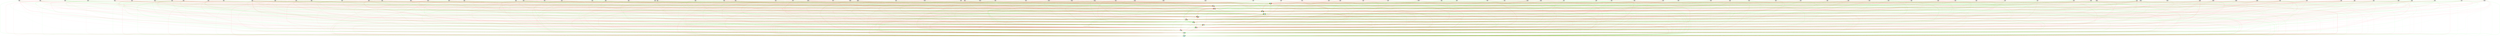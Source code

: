 digraph {
	node [fontsize=9 height=0.2 shape=circle width=0.2]
	1 [fillcolor=lightgray shape=box style=filled]
	2 [fillcolor=lightgray shape=box style=filled]
	3 [fillcolor=lightgray shape=box style=filled]
	4 [fillcolor=lightgray shape=box style=filled]
	5 [fillcolor=lightgray shape=box style=filled]
	6 [fillcolor=lightgray shape=box style=filled]
	7 [fillcolor=lightgray shape=box style=filled]
	8 [fillcolor=lightgray shape=box style=filled]
	9 [fillcolor=lightgray shape=box style=filled]
	10 [fillcolor=lightgray shape=box style=filled]
	11 [fillcolor=lightgray shape=box style=filled]
	12 [fillcolor=lightgray shape=box style=filled]
	13 [fillcolor=lightgray shape=box style=filled]
	14 [fillcolor=lightgray shape=box style=filled]
	15 [fillcolor=lightgray shape=box style=filled]
	16 [fillcolor=lightgray shape=box style=filled]
	17 [fillcolor=lightgray shape=box style=filled]
	18 [fillcolor=lightgray shape=box style=filled]
	19 [fillcolor=lightgray shape=box style=filled]
	20 [fillcolor=lightgray shape=box style=filled]
	21 [fillcolor=lightgray shape=box style=filled]
	22 [fillcolor=lightgray shape=box style=filled]
	23 [fillcolor=lightgray shape=box style=filled]
	24 [fillcolor=lightgray shape=box style=filled]
	25 [fillcolor=lightgray shape=box style=filled]
	26 [fillcolor=lightgray shape=box style=filled]
	27 [fillcolor=lightgray shape=box style=filled]
	28 [fillcolor=lightgray shape=box style=filled]
	29 [fillcolor=lightgray shape=box style=filled]
	30 [fillcolor=lightgray shape=box style=filled]
	31 [fillcolor=lightgray shape=box style=filled]
	32 [fillcolor=lightgray shape=box style=filled]
	33 [fillcolor=lightgray shape=box style=filled]
	34 [fillcolor=lightgray shape=box style=filled]
	35 [fillcolor=lightgray shape=box style=filled]
	36 [fillcolor=lightgray shape=box style=filled]
	37 [fillcolor=lightgray shape=box style=filled]
	38 [fillcolor=lightgray shape=box style=filled]
	39 [fillcolor=lightgray shape=box style=filled]
	40 [fillcolor=lightgray shape=box style=filled]
	41 [fillcolor=lightgray shape=box style=filled]
	42 [fillcolor=lightgray shape=box style=filled]
	43 [fillcolor=lightgray shape=box style=filled]
	44 [fillcolor=lightgray shape=box style=filled]
	45 [fillcolor=lightgray shape=box style=filled]
	46 [fillcolor=lightgray shape=box style=filled]
	47 [fillcolor=lightgray shape=box style=filled]
	48 [fillcolor=lightgray shape=box style=filled]
	49 [fillcolor=lightgray shape=box style=filled]
	50 [fillcolor=lightgray shape=box style=filled]
	51 [fillcolor=lightgray shape=box style=filled]
	52 [fillcolor=lightgray shape=box style=filled]
	53 [fillcolor=lightgray shape=box style=filled]
	54 [fillcolor=lightgray shape=box style=filled]
	55 [fillcolor=lightgray shape=box style=filled]
	56 [fillcolor=lightgray shape=box style=filled]
	57 [fillcolor=lightgray shape=box style=filled]
	58 [fillcolor=lightgray shape=box style=filled]
	59 [fillcolor=lightgray shape=box style=filled]
	60 [fillcolor=lightgray shape=box style=filled]
	61 [fillcolor=lightgray shape=box style=filled]
	62 [fillcolor=lightgray shape=box style=filled]
	63 [fillcolor=lightgray shape=box style=filled]
	64 [fillcolor=lightgray shape=box style=filled]
	65 [fillcolor=lightgray shape=box style=filled]
	66 [fillcolor=lightgray shape=box style=filled]
	67 [fillcolor=lightgray shape=box style=filled]
	68 [fillcolor=lightgray shape=box style=filled]
	69 [fillcolor=lightgray shape=box style=filled]
	70 [fillcolor=lightgray shape=box style=filled]
	71 [fillcolor=lightgray shape=box style=filled]
	72 [fillcolor=lightgray shape=box style=filled]
	73 [fillcolor=lightgray shape=box style=filled]
	74 [fillcolor=lightgray shape=box style=filled]
	75 [fillcolor=lightgray shape=box style=filled]
	76 [fillcolor=lightgray shape=box style=filled]
	77 [fillcolor=lightgray shape=box style=filled]
	78 [fillcolor=lightgray shape=box style=filled]
	79 [fillcolor=lightgray shape=box style=filled]
	80 [fillcolor=lightgray shape=box style=filled]
	81 [fillcolor=lightgray shape=box style=filled]
	82 [fillcolor=lightgray shape=box style=filled]
	83 [fillcolor=lightgray shape=box style=filled]
	84 [fillcolor=lightgray shape=box style=filled]
	85 [fillcolor=lightgray shape=box style=filled]
	86 [fillcolor=lightgray shape=box style=filled]
	87 [fillcolor=lightgray shape=box style=filled]
	88 [fillcolor=lightgray shape=box style=filled]
	89 [fillcolor=lightgray shape=box style=filled]
	90 [fillcolor=lightgray shape=box style=filled]
	91 [fillcolor=lightgray shape=box style=filled]
	92 [fillcolor=lightgray shape=box style=filled]
	93 [fillcolor=lightgray shape=box style=filled]
	94 [fillcolor=lightgray shape=box style=filled]
	95 [fillcolor=lightgray shape=box style=filled]
	96 [fillcolor=lightgray shape=box style=filled]
	97 [fillcolor=lightgray shape=box style=filled]
	98 [fillcolor=lightgray shape=box style=filled]
	99 [fillcolor=lightgray shape=box style=filled]
	100 [fillcolor=lightgray shape=box style=filled]
	101 [fillcolor=lightgray shape=box style=filled]
	102 [fillcolor=lightgray shape=box style=filled]
	103 [fillcolor=lightgray shape=box style=filled]
	104 [fillcolor=lightgray shape=box style=filled]
	105 [fillcolor=lightgray shape=box style=filled]
	106 [fillcolor=lightgray shape=box style=filled]
	107 [fillcolor=lightgray shape=box style=filled]
	108 [fillcolor=lightgray shape=box style=filled]
	109 [fillcolor=lightgray shape=box style=filled]
	110 [fillcolor=lightgray shape=box style=filled]
	111 [fillcolor=lightgray shape=box style=filled]
	112 [fillcolor=lightgray shape=box style=filled]
	113 [fillcolor=lightgray shape=box style=filled]
	114 [fillcolor=lightgray shape=box style=filled]
	115 [fillcolor=lightgray shape=box style=filled]
	116 [fillcolor=lightgray shape=box style=filled]
	117 [fillcolor=lightgray shape=box style=filled]
	118 [fillcolor=lightgray shape=box style=filled]
	119 [fillcolor=lightgray shape=box style=filled]
	120 [fillcolor=lightgray shape=box style=filled]
	121 [fillcolor=lightgray shape=box style=filled]
	0 [fillcolor=lightblue style=filled]
	1 [fillcolor=lightblue style=filled]
	2 [fillcolor=lightblue style=filled]
	3 [fillcolor=lightblue style=filled]
	4 [fillcolor=lightblue style=filled]
	5 [fillcolor=lightblue style=filled]
	6 [fillcolor=lightblue style=filled]
	7 [fillcolor=lightblue style=filled]
	8 [fillcolor=lightblue style=filled]
	9 [fillcolor=lightblue style=filled]
	10 [fillcolor=lightblue style=filled]
	11 [fillcolor=lightblue style=filled]
	12 [fillcolor=lightblue style=filled]
	1 -> 0 [color=red penwidth=0.560931087334868 style=solid]
	1 -> 1 [color=green penwidth=0.2145452396580353 style=solid]
	1 -> 2 [color=green penwidth=0.1498255342552687 style=solid]
	1 -> 3 [color=green penwidth=0.18389580917019982 style=solid]
	1 -> 4 [color=green penwidth=0.274000458570818 style=solid]
	1 -> 5 [color=red penwidth=0.23720580642724562 style=solid]
	1 -> 6 [color=green penwidth=0.13764179320521328 style=solid]
	1 -> 7 [color=green penwidth=0.44151781190472184 style=solid]
	1 -> 8 [color=green penwidth=0.2979548785733601 style=solid]
	1 -> 9 [color=green penwidth=0.40851403409237297 style=solid]
	1 -> 10 [color=green penwidth=0.4141034209415865 style=solid]
	1 -> 11 [color=green penwidth=0.23519154992068525 style=solid]
	1 -> 12 [color=red penwidth=0.6394564693899834 style=solid]
	2 -> 0 [color=red penwidth=0.30037637188588984 style=solid]
	2 -> 1 [color=green penwidth=0.2948160635797963 style=solid]
	2 -> 2 [color=red penwidth=0.1299012441190117 style=solid]
	2 -> 3 [color=green penwidth=0.44288921936596704 style=solid]
	2 -> 4 [color=red penwidth=0.3137806325638801 style=solid]
	2 -> 5 [color=green penwidth=0.39531222805715394 style=solid]
	2 -> 6 [color=green penwidth=0.14357977076457215 style=solid]
	2 -> 7 [color=green penwidth=0.2233405690258083 style=solid]
	2 -> 8 [color=green penwidth=0.49959957330296045 style=solid]
	2 -> 9 [color=red penwidth=0.35647458785227015 style=solid]
	2 -> 10 [color=red penwidth=0.10705583622311723 style=solid]
	2 -> 11 [color=red penwidth=0.2755421045305736 style=solid]
	2 -> 12 [color=green penwidth=0.3989928098080665 style=solid]
	3 -> 0 [color=green penwidth=0.5162698996692788 style=solid]
	3 -> 1 [color=green penwidth=0.4961252435676129 style=solid]
	3 -> 2 [color=red penwidth=0.375152021853453 style=solid]
	3 -> 3 [color=red penwidth=0.15397793968828216 style=solid]
	3 -> 4 [color=green penwidth=0.17327688570360328 style=solid]
	3 -> 5 [color=green penwidth=0.3864462354320669 style=solid]
	3 -> 6 [color=green penwidth=0.1133135547047649 style=solid]
	3 -> 7 [color=red penwidth=0.15620809607228148 style=solid]
	3 -> 8 [color=red penwidth=0.10031896834353596 style=solid]
	3 -> 9 [color=green penwidth=0.10838352470132351 style=solid]
	3 -> 10 [color=red penwidth=0.19993301098669497 style=solid]
	3 -> 11 [color=red penwidth=0.2099312589258361 style=solid]
	3 -> 12 [color=green penwidth=0.2191997905871652 style=solid]
	4 -> 0 [color=green penwidth=0.30013166109653105 style=solid]
	4 -> 1 [color=green penwidth=0.20460628466083414 style=solid]
	4 -> 2 [color=red penwidth=0.11596316907574095 style=solid]
	4 -> 3 [color=red penwidth=0.1137925159515523 style=solid]
	4 -> 4 [color=red penwidth=0.19254915850878562 style=solid]
	4 -> 5 [color=green penwidth=0.33254926941459556 style=solid]
	4 -> 6 [color=red penwidth=0.168210626028165 style=solid]
	4 -> 7 [color=red penwidth=0.22382398662048125 style=solid]
	4 -> 8 [color=red penwidth=0.10903455070537316 style=solid]
	4 -> 9 [color=red penwidth=0.1154514956580232 style=solid]
	4 -> 10 [color=red penwidth=0.329817943777399 style=solid]
	4 -> 11 [color=green penwidth=0.20904897364595815 style=solid]
	4 -> 12 [color=red penwidth=0.2830869500515175 style=solid]
	5 -> 0 [color=red penwidth=0.4317043004468363 style=solid]
	5 -> 1 [color=red penwidth=0.37432454429162443 style=solid]
	5 -> 2 [color=green penwidth=0.14441624293782215 style=solid]
	5 -> 3 [color=red penwidth=0.4795897456540418 style=solid]
	5 -> 4 [color=red penwidth=0.3730844237818054 style=solid]
	5 -> 5 [color=green penwidth=0.12288735755304878 style=solid]
	5 -> 6 [color=green penwidth=0.141025900762696 style=solid]
	5 -> 7 [color=red penwidth=0.37716800251340676 style=solid]
	5 -> 8 [color=green penwidth=0.1578656686633143 style=solid]
	5 -> 9 [color=red penwidth=0.22774020814440685 style=solid]
	5 -> 10 [color=green penwidth=0.2185330525925246 style=solid]
	5 -> 11 [color=red penwidth=0.3167492524649107 style=solid]
	5 -> 12 [color=green penwidth=0.15473094223348632 style=solid]
	6 -> 0 [color=green penwidth=0.3500701398074284 style=solid]
	6 -> 1 [color=red penwidth=0.3336717201956315 style=solid]
	6 -> 2 [color=green penwidth=0.24071922860462824 style=solid]
	6 -> 3 [color=green penwidth=0.17608014272655137 style=solid]
	6 -> 4 [color=green penwidth=0.3285593007523884 style=solid]
	6 -> 5 [color=green penwidth=0.18614307003841501 style=solid]
	6 -> 6 [color=red penwidth=0.10786996536226384 style=solid]
	6 -> 7 [color=red penwidth=0.18983430529298426 style=solid]
	6 -> 8 [color=green penwidth=0.29330289280307487 style=solid]
	6 -> 9 [color=red penwidth=0.2139326455047823 style=solid]
	6 -> 10 [color=red penwidth=0.4687665685424327 style=solid]
	6 -> 11 [color=green penwidth=0.17680350795199667 style=solid]
	6 -> 12 [color=red penwidth=0.13950574757478323 style=solid]
	7 -> 0 [color=red penwidth=0.21438950090262734 style=solid]
	7 -> 1 [color=red penwidth=0.3220676373330408 style=solid]
	7 -> 2 [color=green penwidth=0.2192808915634346 style=solid]
	7 -> 3 [color=red penwidth=0.3607593865634344 style=solid]
	7 -> 4 [color=green penwidth=0.3359322753720211 style=solid]
	7 -> 5 [color=red penwidth=0.11441706259442223 style=solid]
	7 -> 6 [color=red penwidth=0.21080219972724168 style=solid]
	7 -> 7 [color=green penwidth=0.18337737974283347 style=solid]
	7 -> 8 [color=green penwidth=0.28553610637651927 style=solid]
	7 -> 9 [color=red penwidth=0.10289335755570345 style=solid]
	7 -> 10 [color=red penwidth=0.20723828651875859 style=solid]
	7 -> 11 [color=red penwidth=0.3983425659585922 style=solid]
	7 -> 12 [color=red penwidth=0.17051674573251518 style=solid]
	8 -> 0 [color=green penwidth=0.15778485507861204 style=solid]
	8 -> 1 [color=green penwidth=0.3223431671240205 style=solid]
	8 -> 2 [color=green penwidth=0.6184129305891461 style=solid]
	8 -> 3 [color=red penwidth=0.3173915054782649 style=solid]
	8 -> 4 [color=red penwidth=0.2398990599523516 style=solid]
	8 -> 5 [color=red penwidth=0.20628607785447953 style=solid]
	8 -> 6 [color=green penwidth=0.35454189417564774 style=solid]
	8 -> 7 [color=red penwidth=0.23371591256477872 style=solid]
	8 -> 8 [color=red penwidth=0.13473424652545218 style=solid]
	8 -> 9 [color=red penwidth=0.10607502689347964 style=solid]
	8 -> 10 [color=red penwidth=0.3876122303434988 style=solid]
	8 -> 11 [color=green penwidth=0.39634845965971977 style=solid]
	8 -> 12 [color=green penwidth=0.2706997373310329 style=solid]
	9 -> 0 [color=green penwidth=0.2311545322495308 style=solid]
	9 -> 1 [color=green penwidth=0.19912791229790028 style=solid]
	9 -> 2 [color=green penwidth=0.10225318694194524 style=solid]
	9 -> 3 [color=green penwidth=0.10066566917945394 style=solid]
	9 -> 4 [color=green penwidth=0.38591708625705357 style=solid]
	9 -> 5 [color=red penwidth=0.1842895477212473 style=solid]
	9 -> 6 [color=red penwidth=0.2231109270083657 style=solid]
	9 -> 7 [color=red penwidth=0.11927845961449882 style=solid]
	9 -> 8 [color=red penwidth=0.23293103669145387 style=solid]
	9 -> 9 [color=green penwidth=0.3389539370013922 style=solid]
	9 -> 10 [color=red penwidth=0.2546081647076382 style=solid]
	9 -> 11 [color=red penwidth=0.14576003101935905 style=solid]
	9 -> 12 [color=green penwidth=0.19403748981272717 style=solid]
	10 -> 0 [color=green penwidth=0.2947428205715318 style=solid]
	10 -> 1 [color=green penwidth=0.11068756655266879 style=solid]
	10 -> 2 [color=red penwidth=0.3121233890231836 style=solid]
	10 -> 3 [color=red penwidth=0.5269002425928186 style=solid]
	10 -> 4 [color=red penwidth=0.2764202496515745 style=solid]
	10 -> 5 [color=green penwidth=0.35555963347604724 style=solid]
	10 -> 6 [color=red penwidth=0.3070233285100079 style=solid]
	10 -> 7 [color=green penwidth=0.20417071129746825 style=solid]
	10 -> 8 [color=green penwidth=0.20087687950151256 style=solid]
	10 -> 9 [color=red penwidth=0.2749963465935416 style=solid]
	10 -> 10 [color=red penwidth=0.2381108024844243 style=solid]
	10 -> 11 [color=green penwidth=0.20380423962274885 style=solid]
	10 -> 12 [color=red penwidth=0.20525008690447902 style=solid]
	11 -> 0 [color=red penwidth=0.13219557272567772 style=solid]
	11 -> 1 [color=green penwidth=0.20271226704993367 style=solid]
	11 -> 2 [color=red penwidth=0.5611853028897462 style=solid]
	11 -> 3 [color=red penwidth=0.1514911510408422 style=solid]
	11 -> 4 [color=green penwidth=0.3545089792742484 style=solid]
	11 -> 5 [color=red penwidth=0.16303391500943132 style=solid]
	11 -> 6 [color=green penwidth=0.3409844303466425 style=solid]
	11 -> 7 [color=green penwidth=0.33953873667412365 style=solid]
	11 -> 8 [color=red penwidth=0.3727770478899979 style=solid]
	11 -> 9 [color=green penwidth=0.11286708838782351 style=solid]
	11 -> 10 [color=green penwidth=0.11910848346491831 style=solid]
	11 -> 11 [color=green penwidth=0.24096277926684104 style=solid]
	11 -> 12 [color=red penwidth=0.4571188361640022 style=solid]
	12 -> 0 [color=green penwidth=0.17664616878915013 style=solid]
	12 -> 1 [color=red penwidth=0.29244175738475364 style=solid]
	12 -> 2 [color=red penwidth=0.19607578390013727 style=solid]
	12 -> 3 [color=red penwidth=0.5750953760740302 style=solid]
	12 -> 4 [color=green penwidth=0.1758840716593728 style=solid]
	12 -> 5 [color=red penwidth=0.2457222582915554 style=solid]
	12 -> 6 [color=green penwidth=0.12334942882246876 style=solid]
	12 -> 7 [color=red penwidth=0.10715313224931992 style=solid]
	12 -> 8 [color=red penwidth=0.3170066002627727 style=solid]
	12 -> 9 [color=red penwidth=0.2934821226214382 style=solid]
	12 -> 10 [color=red penwidth=0.170359998629292 style=solid]
	12 -> 11 [color=red penwidth=0.2104759317604147 style=solid]
	12 -> 12 [color=green penwidth=0.2619804036482703 style=solid]
	13 -> 0 [color=green penwidth=0.23933556420645016 style=solid]
	13 -> 1 [color=red penwidth=0.305774751600632 style=solid]
	13 -> 2 [color=green penwidth=0.13262967496559208 style=solid]
	13 -> 3 [color=red penwidth=0.3803023498207374 style=solid]
	13 -> 4 [color=green penwidth=0.13011450285816722 style=solid]
	13 -> 5 [color=red penwidth=0.5145377272272286 style=solid]
	13 -> 6 [color=green penwidth=0.24747013797945464 style=solid]
	13 -> 7 [color=green penwidth=0.2510241925380129 style=solid]
	13 -> 8 [color=green penwidth=0.2219598997055971 style=solid]
	13 -> 9 [color=green penwidth=0.19988999913286892 style=solid]
	13 -> 10 [color=red penwidth=0.17450570223193046 style=solid]
	13 -> 11 [color=red penwidth=0.25244992680229367 style=solid]
	13 -> 12 [color=red penwidth=0.23027127443080306 style=solid]
	14 -> 0 [color=red penwidth=0.384288846602415 style=solid]
	14 -> 1 [color=red penwidth=0.24254474237445445 style=solid]
	14 -> 2 [color=green penwidth=0.3727971280286837 style=solid]
	14 -> 3 [color=green penwidth=0.14101672184876085 style=solid]
	14 -> 4 [color=red penwidth=0.18295401254051363 style=solid]
	14 -> 5 [color=green penwidth=0.4662246312117899 style=solid]
	14 -> 6 [color=green penwidth=0.1322337735244635 style=solid]
	14 -> 7 [color=green penwidth=0.21153457521799668 style=solid]
	14 -> 8 [color=red penwidth=0.20702459299365727 style=solid]
	14 -> 9 [color=red penwidth=0.18815745996003008 style=solid]
	14 -> 10 [color=green penwidth=0.29152706214748536 style=solid]
	14 -> 11 [color=green penwidth=0.24449485688803704 style=solid]
	14 -> 12 [color=green penwidth=0.47225324784469 style=solid]
	15 -> 0 [color=green penwidth=0.23836975561343407 style=solid]
	15 -> 1 [color=green penwidth=0.3094786813858724 style=solid]
	15 -> 2 [color=red penwidth=0.2691906581146207 style=solid]
	15 -> 3 [color=red penwidth=0.311484496872631 style=solid]
	15 -> 4 [color=red penwidth=0.38899574689319727 style=solid]
	15 -> 5 [color=green penwidth=0.21717735442254005 style=solid]
	15 -> 6 [color=red penwidth=0.1711048912467708 style=solid]
	15 -> 7 [color=red penwidth=0.3760548682596395 style=solid]
	15 -> 8 [color=red penwidth=0.4576743396674333 style=solid]
	15 -> 9 [color=green penwidth=0.2209019286047263 style=solid]
	15 -> 10 [color=red penwidth=0.2633982030315106 style=solid]
	15 -> 11 [color=red penwidth=0.1961220319247095 style=solid]
	15 -> 12 [color=red penwidth=0.22491407001132835 style=solid]
	16 -> 0 [color=red penwidth=0.33470052558019714 style=solid]
	16 -> 1 [color=green penwidth=0.38325610406430477 style=solid]
	16 -> 2 [color=green penwidth=0.25704895616113843 style=solid]
	16 -> 3 [color=green penwidth=0.14010229443065153 style=solid]
	16 -> 4 [color=red penwidth=0.12539083277954796 style=solid]
	16 -> 5 [color=red penwidth=0.34849602980378214 style=solid]
	16 -> 6 [color=green penwidth=0.32323815058926253 style=solid]
	16 -> 7 [color=red penwidth=0.3258923380288322 style=solid]
	16 -> 8 [color=green penwidth=0.11487930335314472 style=solid]
	16 -> 9 [color=red penwidth=0.21387556090440452 style=solid]
	16 -> 10 [color=green penwidth=0.5707940749365985 style=solid]
	16 -> 11 [color=green penwidth=0.2206674366258015 style=solid]
	16 -> 12 [color=red penwidth=0.16665575637186522 style=solid]
	17 -> 0 [color=red penwidth=0.36318182926004017 style=solid]
	17 -> 1 [color=red penwidth=0.25244600064556333 style=solid]
	17 -> 2 [color=red penwidth=0.13862572815673174 style=solid]
	17 -> 3 [color=green penwidth=0.2180650033807621 style=solid]
	17 -> 4 [color=green penwidth=0.31191229076915145 style=solid]
	17 -> 5 [color=green penwidth=0.2778298415776265 style=solid]
	17 -> 6 [color=red penwidth=0.3619584047660197 style=solid]
	17 -> 7 [color=red penwidth=0.19211006344800557 style=solid]
	17 -> 8 [color=red penwidth=0.6251613604747296 style=solid]
	17 -> 9 [color=red penwidth=0.1621791011870421 style=solid]
	17 -> 10 [color=green penwidth=0.16260617713849296 style=solid]
	17 -> 11 [color=red penwidth=0.3773194288511297 style=solid]
	17 -> 12 [color=red penwidth=0.26550953063949373 style=solid]
	18 -> 0 [color=red penwidth=0.1650276819351518 style=solid]
	18 -> 1 [color=red penwidth=0.22407145494366104 style=solid]
	18 -> 2 [color=red penwidth=0.38587815707386 style=solid]
	18 -> 3 [color=green penwidth=0.33473722737296197 style=solid]
	18 -> 4 [color=red penwidth=0.17773365589339885 style=solid]
	18 -> 5 [color=red penwidth=0.19807376512718758 style=solid]
	18 -> 6 [color=green penwidth=0.2216218303235734 style=solid]
	18 -> 7 [color=green penwidth=0.24179741251189496 style=solid]
	18 -> 8 [color=red penwidth=0.47307476886521493 style=solid]
	18 -> 9 [color=green penwidth=0.4260710621654066 style=solid]
	18 -> 10 [color=red penwidth=0.23479721708819526 style=solid]
	18 -> 11 [color=green penwidth=0.178979601026641 style=solid]
	18 -> 12 [color=red penwidth=0.5290785611665407 style=solid]
	19 -> 0 [color=green penwidth=0.18798402685201326 style=solid]
	19 -> 1 [color=red penwidth=0.46364814142249955 style=solid]
	19 -> 2 [color=red penwidth=0.5661054060499346 style=solid]
	19 -> 3 [color=red penwidth=0.3492090845585821 style=solid]
	19 -> 4 [color=red penwidth=0.20584734901881618 style=solid]
	19 -> 5 [color=red penwidth=0.24448435911091512 style=solid]
	19 -> 6 [color=red penwidth=0.4667377260976455 style=solid]
	19 -> 7 [color=green penwidth=0.20534971165891383 style=solid]
	19 -> 8 [color=green penwidth=0.10150914262819603 style=solid]
	19 -> 9 [color=red penwidth=0.4345342948002503 style=solid]
	19 -> 10 [color=red penwidth=0.11423760874092465 style=solid]
	19 -> 11 [color=green penwidth=0.7048123023547156 style=solid]
	19 -> 12 [color=green penwidth=0.3842291253441522 style=solid]
	20 -> 0 [color=red penwidth=0.30475344105067204 style=solid]
	20 -> 1 [color=red penwidth=0.4761927977054472 style=solid]
	20 -> 2 [color=green penwidth=0.16237643833480325 style=solid]
	20 -> 3 [color=red penwidth=0.36569668038704595 style=solid]
	20 -> 4 [color=red penwidth=0.3523621924556457 style=solid]
	20 -> 5 [color=green penwidth=0.36838092475393425 style=solid]
	20 -> 6 [color=red penwidth=0.2208234086811996 style=solid]
	20 -> 7 [color=green penwidth=0.11223436530140375 style=solid]
	20 -> 8 [color=red penwidth=0.1846590172489742 style=solid]
	20 -> 9 [color=green penwidth=0.20100870331224147 style=solid]
	20 -> 10 [color=red penwidth=0.386094850808946 style=solid]
	20 -> 11 [color=green penwidth=0.11728134571439233 style=solid]
	20 -> 12 [color=green penwidth=0.21521365333233203 style=solid]
	21 -> 0 [color=red penwidth=0.23327788445458789 style=solid]
	21 -> 1 [color=red penwidth=0.30550948723994464 style=solid]
	21 -> 2 [color=green penwidth=0.23706203072626003 style=solid]
	21 -> 3 [color=red penwidth=0.18417421341585427 style=solid]
	21 -> 4 [color=red penwidth=0.21641127972433744 style=solid]
	21 -> 5 [color=red penwidth=0.29168466469968507 style=solid]
	21 -> 6 [color=red penwidth=0.4142982622627279 style=solid]
	21 -> 7 [color=red penwidth=0.18238102346517177 style=solid]
	21 -> 8 [color=green penwidth=0.429807036675689 style=solid]
	21 -> 9 [color=green penwidth=0.2941089011609004 style=solid]
	21 -> 10 [color=green penwidth=0.1156946198439432 style=solid]
	21 -> 11 [color=green penwidth=0.46784356115481573 style=solid]
	21 -> 12 [color=green penwidth=0.15304607843818235 style=solid]
	22 -> 0 [color=red penwidth=0.21848275294539482 style=solid]
	22 -> 1 [color=red penwidth=0.26185171094107157 style=solid]
	22 -> 2 [color=red penwidth=0.3478624052907161 style=solid]
	22 -> 3 [color=green penwidth=0.2656540248637541 style=solid]
	22 -> 4 [color=red penwidth=0.21544186888731442 style=solid]
	22 -> 5 [color=green penwidth=0.40998149764192815 style=solid]
	22 -> 6 [color=red penwidth=0.37136216518901555 style=solid]
	22 -> 7 [color=red penwidth=0.32400097823280016 style=solid]
	22 -> 8 [color=green penwidth=0.10465555823631206 style=solid]
	22 -> 9 [color=green penwidth=0.30653038850472225 style=solid]
	22 -> 10 [color=red penwidth=0.15629251704312486 style=solid]
	22 -> 11 [color=red penwidth=0.12417030565148897 style=solid]
	22 -> 12 [color=red penwidth=0.2444289150383835 style=solid]
	23 -> 0 [color=green penwidth=0.3329765000410331 style=solid]
	23 -> 1 [color=green penwidth=0.3334995463471222 style=solid]
	23 -> 2 [color=green penwidth=0.3891314050833081 style=solid]
	23 -> 3 [color=red penwidth=0.23693987256450658 style=solid]
	23 -> 4 [color=green penwidth=0.22968089595852295 style=solid]
	23 -> 5 [color=red penwidth=0.12326446056151956 style=solid]
	23 -> 6 [color=red penwidth=0.11083529940202383 style=solid]
	23 -> 7 [color=green penwidth=0.11382885172915068 style=solid]
	23 -> 8 [color=red penwidth=0.1984444628853388 style=solid]
	23 -> 9 [color=red penwidth=0.5013495615058498 style=solid]
	23 -> 10 [color=red penwidth=0.35521035967707926 style=solid]
	23 -> 11 [color=red penwidth=0.1830765769397339 style=solid]
	23 -> 12 [color=green penwidth=0.22729598166699413 style=solid]
	24 -> 0 [color=green penwidth=0.14580823123083356 style=solid]
	24 -> 1 [color=red penwidth=0.417340516548826 style=solid]
	24 -> 2 [color=green penwidth=0.2745439982674649 style=solid]
	24 -> 3 [color=red penwidth=0.2026002309303101 style=solid]
	24 -> 4 [color=green penwidth=0.3101562628615875 style=solid]
	24 -> 5 [color=red penwidth=0.36767620462747463 style=solid]
	24 -> 6 [color=red penwidth=0.2814973810445629 style=solid]
	24 -> 7 [color=green penwidth=0.13336083010475758 style=solid]
	24 -> 8 [color=red penwidth=0.371025284913983 style=solid]
	24 -> 9 [color=red penwidth=0.3040280697257477 style=solid]
	24 -> 10 [color=red penwidth=0.422675428322969 style=solid]
	24 -> 11 [color=red penwidth=0.2710848631242938 style=solid]
	24 -> 12 [color=red penwidth=0.3759769122203658 style=solid]
	25 -> 0 [color=green penwidth=0.13304264267751653 style=solid]
	25 -> 1 [color=red penwidth=0.2594342910447146 style=solid]
	25 -> 2 [color=red penwidth=0.10994027873557337 style=solid]
	25 -> 3 [color=green penwidth=0.10612202524989073 style=solid]
	25 -> 4 [color=red penwidth=0.26772343654930053 style=solid]
	25 -> 5 [color=red penwidth=0.3947273835088987 style=solid]
	25 -> 6 [color=red penwidth=0.35619887729236077 style=solid]
	25 -> 7 [color=red penwidth=0.48085515811827007 style=solid]
	25 -> 8 [color=green penwidth=0.40528822418036925 style=solid]
	25 -> 9 [color=red penwidth=0.2317957686457976 style=solid]
	25 -> 10 [color=red penwidth=0.14111106028423015 style=solid]
	25 -> 11 [color=green penwidth=0.5484481220323502 style=solid]
	25 -> 12 [color=green penwidth=0.23542593822908603 style=solid]
	26 -> 0 [color=red penwidth=0.32358740800914687 style=solid]
	26 -> 1 [color=green penwidth=0.10974380249969781 style=solid]
	26 -> 2 [color=red penwidth=0.3785895558644109 style=solid]
	26 -> 3 [color=red penwidth=0.32283814375730036 style=solid]
	26 -> 4 [color=red penwidth=0.13899966284659707 style=solid]
	26 -> 5 [color=red penwidth=0.332112603420744 style=solid]
	26 -> 6 [color=green penwidth=0.26384370915935607 style=solid]
	26 -> 7 [color=red penwidth=0.4407827634697905 style=solid]
	26 -> 8 [color=red penwidth=0.17146002817441858 style=solid]
	26 -> 9 [color=green penwidth=0.4671565206536993 style=solid]
	26 -> 10 [color=red penwidth=0.20688328363894815 style=solid]
	26 -> 11 [color=red penwidth=0.19053596409597595 style=solid]
	26 -> 12 [color=green penwidth=0.17695639953273648 style=solid]
	27 -> 0 [color=red penwidth=0.2172979574793899 style=solid]
	27 -> 1 [color=red penwidth=0.5231674110764813 style=solid]
	27 -> 2 [color=green penwidth=0.19947351672650357 style=solid]
	27 -> 3 [color=green penwidth=0.12393550046832211 style=solid]
	27 -> 4 [color=red penwidth=0.24038287014378315 style=solid]
	27 -> 5 [color=green penwidth=0.44107737187984 style=solid]
	27 -> 6 [color=green penwidth=0.2895489972121988 style=solid]
	27 -> 7 [color=red penwidth=0.18361975961190924 style=solid]
	27 -> 8 [color=green penwidth=0.22785972720154252 style=solid]
	27 -> 9 [color=green penwidth=0.26406726608110254 style=solid]
	27 -> 10 [color=red penwidth=0.10737728890709987 style=solid]
	27 -> 11 [color=green penwidth=0.5839199976771681 style=solid]
	27 -> 12 [color=red penwidth=0.14248427486826917 style=solid]
	28 -> 0 [color=green penwidth=0.19699185098747846 style=solid]
	28 -> 1 [color=red penwidth=0.40141926089593116 style=solid]
	28 -> 2 [color=red penwidth=0.5123813655914284 style=solid]
	28 -> 3 [color=red penwidth=0.3431074389800379 style=solid]
	28 -> 4 [color=green penwidth=0.13960945097643376 style=solid]
	28 -> 5 [color=green penwidth=0.3904982193451061 style=solid]
	28 -> 6 [color=red penwidth=0.5065292829556829 style=solid]
	28 -> 7 [color=green penwidth=0.25637837656739176 style=solid]
	28 -> 8 [color=green penwidth=0.11117440881878546 style=solid]
	28 -> 9 [color=green penwidth=0.342378796199042 style=solid]
	28 -> 10 [color=red penwidth=0.1417972250956434 style=solid]
	28 -> 11 [color=green penwidth=0.44902465962344473 style=solid]
	28 -> 12 [color=red penwidth=0.25150227315187634 style=solid]
	29 -> 0 [color=red penwidth=0.11351369293407122 style=solid]
	29 -> 1 [color=red penwidth=0.24648025180410688 style=solid]
	29 -> 2 [color=green penwidth=0.5882335128186765 style=solid]
	29 -> 3 [color=red penwidth=0.22535155224809011 style=solid]
	29 -> 4 [color=red penwidth=0.49830556182940455 style=solid]
	29 -> 5 [color=green penwidth=0.4562177037165571 style=solid]
	29 -> 6 [color=red penwidth=0.4858602735940548 style=solid]
	29 -> 7 [color=green penwidth=0.1321363570198191 style=solid]
	29 -> 8 [color=red penwidth=0.4560781412933148 style=solid]
	29 -> 9 [color=green penwidth=0.23607738633538178 style=solid]
	29 -> 10 [color=green penwidth=0.2210764071150523 style=solid]
	29 -> 11 [color=green penwidth=0.17632378658869063 style=solid]
	29 -> 12 [color=red penwidth=0.22204092115800161 style=solid]
	30 -> 0 [color=green penwidth=0.1618395517558776 style=solid]
	30 -> 1 [color=red penwidth=0.1697630596905632 style=solid]
	30 -> 2 [color=green penwidth=0.22237199501543709 style=solid]
	30 -> 3 [color=green penwidth=0.25921591070264877 style=solid]
	30 -> 4 [color=red penwidth=0.12856687521610166 style=solid]
	30 -> 5 [color=red penwidth=0.20753166555498354 style=solid]
	30 -> 6 [color=red penwidth=0.44975868569711497 style=solid]
	30 -> 7 [color=red penwidth=0.1538471885523987 style=solid]
	30 -> 8 [color=red penwidth=0.31167334937529034 style=solid]
	30 -> 9 [color=green penwidth=0.4292548356429524 style=solid]
	30 -> 10 [color=green penwidth=0.28042005565490313 style=solid]
	30 -> 11 [color=red penwidth=0.1876707403493521 style=solid]
	30 -> 12 [color=red penwidth=0.34291063217447665 style=solid]
	31 -> 0 [color=green penwidth=0.43357262707054534 style=solid]
	31 -> 1 [color=green penwidth=0.3259933740264874 style=solid]
	31 -> 2 [color=red penwidth=0.10119228560978852 style=solid]
	31 -> 3 [color=green penwidth=0.2320670206636767 style=solid]
	31 -> 4 [color=green penwidth=0.11798357267447382 style=solid]
	31 -> 5 [color=red penwidth=0.500911763215629 style=solid]
	31 -> 6 [color=green penwidth=0.39359534042967237 style=solid]
	31 -> 7 [color=green penwidth=0.1382851012433809 style=solid]
	31 -> 8 [color=green penwidth=0.3480392114039834 style=solid]
	31 -> 9 [color=red penwidth=0.37413634027033726 style=solid]
	31 -> 10 [color=green penwidth=0.1768168014975895 style=solid]
	31 -> 11 [color=green penwidth=0.216028711274305 style=solid]
	31 -> 12 [color=green penwidth=0.1861861191976134 style=solid]
	32 -> 0 [color=red penwidth=0.34122665736944807 style=solid]
	32 -> 1 [color=red penwidth=0.11972897906661016 style=solid]
	32 -> 2 [color=green penwidth=0.2428640985773724 style=solid]
	32 -> 3 [color=green penwidth=0.1308006620754958 style=solid]
	32 -> 4 [color=green penwidth=0.30066587829039376 style=solid]
	32 -> 5 [color=red penwidth=0.17702070329734274 style=solid]
	32 -> 6 [color=red penwidth=0.27471746072855835 style=solid]
	32 -> 7 [color=green penwidth=0.11187588929492419 style=solid]
	32 -> 8 [color=green penwidth=0.19119002955781822 style=solid]
	32 -> 9 [color=red penwidth=0.45028538624384706 style=solid]
	32 -> 10 [color=green penwidth=0.29065230621992877 style=solid]
	32 -> 11 [color=green penwidth=0.24273101061870725 style=solid]
	32 -> 12 [color=red penwidth=0.2479074082819151 style=solid]
	33 -> 0 [color=red penwidth=0.21503646888484668 style=solid]
	33 -> 1 [color=green penwidth=0.2483936871485686 style=solid]
	33 -> 2 [color=red penwidth=0.36781161463492307 style=solid]
	33 -> 3 [color=red penwidth=0.10591345381298911 style=solid]
	33 -> 4 [color=red penwidth=0.1387739921971436 style=solid]
	33 -> 5 [color=red penwidth=0.2479417387456101 style=solid]
	33 -> 6 [color=red penwidth=0.16958602702484216 style=solid]
	33 -> 7 [color=red penwidth=0.188674341489671 style=solid]
	33 -> 8 [color=green penwidth=0.20546367022676648 style=solid]
	33 -> 9 [color=red penwidth=0.260333311050095 style=solid]
	33 -> 10 [color=green penwidth=0.11924685944934454 style=solid]
	33 -> 11 [color=red penwidth=0.145433921035261 style=solid]
	33 -> 12 [color=red penwidth=0.16235212104118962 style=solid]
	34 -> 0 [color=green penwidth=0.2519032205724998 style=solid]
	34 -> 1 [color=red penwidth=0.4677152442589967 style=solid]
	34 -> 2 [color=red penwidth=0.4316908011297478 style=solid]
	34 -> 3 [color=red penwidth=0.16353984703011928 style=solid]
	34 -> 4 [color=green penwidth=0.21213264919800426 style=solid]
	34 -> 5 [color=red penwidth=0.21872857258495826 style=solid]
	34 -> 6 [color=red penwidth=0.269404164222638 style=solid]
	34 -> 7 [color=green penwidth=0.14645980387929453 style=solid]
	34 -> 8 [color=green penwidth=0.35075957901040933 style=solid]
	34 -> 9 [color=green penwidth=0.11929407901017863 style=solid]
	34 -> 10 [color=red penwidth=0.29318527882338574 style=solid]
	34 -> 11 [color=green penwidth=0.22154562481668644 style=solid]
	34 -> 12 [color=green penwidth=0.36183289938321095 style=solid]
	35 -> 0 [color=red penwidth=0.18107117930580052 style=solid]
	35 -> 1 [color=red penwidth=0.21114032074907055 style=solid]
	35 -> 2 [color=red penwidth=0.19967714588005192 style=solid]
	35 -> 3 [color=green penwidth=0.2740987225335308 style=solid]
	35 -> 4 [color=green penwidth=0.1570936853738225 style=solid]
	35 -> 5 [color=red penwidth=0.5826746981564078 style=solid]
	35 -> 6 [color=green penwidth=0.33193606518133567 style=solid]
	35 -> 7 [color=green penwidth=0.1551353316360824 style=solid]
	35 -> 8 [color=green penwidth=0.12199141573695027 style=solid]
	35 -> 9 [color=red penwidth=0.3045614459018723 style=solid]
	35 -> 10 [color=red penwidth=0.12152068536796641 style=solid]
	35 -> 11 [color=red penwidth=0.22458363987797558 style=solid]
	35 -> 12 [color=green penwidth=0.14007944335892114 style=solid]
	36 -> 0 [color=green penwidth=0.2842528363048832 style=solid]
	36 -> 1 [color=red penwidth=0.11041623251489123 style=solid]
	36 -> 2 [color=red penwidth=0.11188753754559214 style=solid]
	36 -> 3 [color=green penwidth=0.17930912731382312 style=solid]
	36 -> 4 [color=red penwidth=0.386329937986446 style=solid]
	36 -> 5 [color=green penwidth=0.16434133390972472 style=solid]
	36 -> 6 [color=red penwidth=0.13210255431823786 style=solid]
	36 -> 7 [color=green penwidth=0.3527233715644362 style=solid]
	36 -> 8 [color=red penwidth=0.126181170345702 style=solid]
	36 -> 9 [color=red penwidth=0.22138265721172745 style=solid]
	36 -> 10 [color=red penwidth=0.11722901763284252 style=solid]
	36 -> 11 [color=red penwidth=0.19815685719808046 style=solid]
	36 -> 12 [color=green penwidth=0.15591575374782946 style=solid]
	37 -> 0 [color=green penwidth=0.21627940507946658 style=solid]
	37 -> 1 [color=green penwidth=0.1473299235366956 style=solid]
	37 -> 2 [color=red penwidth=0.21000465780235414 style=solid]
	37 -> 3 [color=green penwidth=0.3294134486012399 style=solid]
	37 -> 4 [color=red penwidth=0.2192328240651411 style=solid]
	37 -> 5 [color=red penwidth=0.13987343644270955 style=solid]
	37 -> 6 [color=green penwidth=0.15954356706355205 style=solid]
	37 -> 7 [color=red penwidth=0.3266382571093212 style=solid]
	37 -> 8 [color=green penwidth=0.2960475881576375 style=solid]
	37 -> 9 [color=red penwidth=0.12406532439786683 style=solid]
	37 -> 10 [color=red penwidth=0.3327959981410914 style=solid]
	37 -> 11 [color=red penwidth=0.37813621224088045 style=solid]
	37 -> 12 [color=green penwidth=0.1340713744977935 style=solid]
	38 -> 0 [color=green penwidth=0.403987238474926 style=solid]
	38 -> 1 [color=red penwidth=0.10577727082971908 style=solid]
	38 -> 2 [color=green penwidth=0.1541185601705921 style=solid]
	38 -> 3 [color=red penwidth=0.243370293699101 style=solid]
	38 -> 4 [color=red penwidth=0.26751202465059604 style=solid]
	38 -> 5 [color=red penwidth=0.2232416572710714 style=solid]
	38 -> 6 [color=green penwidth=0.17803184564882282 style=solid]
	38 -> 7 [color=red penwidth=0.4202903003728702 style=solid]
	38 -> 8 [color=red penwidth=0.20330115779863536 style=solid]
	38 -> 9 [color=green penwidth=0.10984613786759478 style=solid]
	38 -> 10 [color=red penwidth=0.284641334193181 style=solid]
	38 -> 11 [color=green penwidth=0.18741841694297084 style=solid]
	38 -> 12 [color=red penwidth=0.47831126912893274 style=solid]
	39 -> 0 [color=green penwidth=0.20449314958654508 style=solid]
	39 -> 1 [color=red penwidth=0.22766920085628042 style=solid]
	39 -> 2 [color=green penwidth=0.18636977542150673 style=solid]
	39 -> 3 [color=red penwidth=0.406519949890523 style=solid]
	39 -> 4 [color=red penwidth=0.10549254585741508 style=solid]
	39 -> 5 [color=red penwidth=0.14863908741549828 style=solid]
	39 -> 6 [color=red penwidth=0.29925677677207374 style=solid]
	39 -> 7 [color=red penwidth=0.1456827707633161 style=solid]
	39 -> 8 [color=red penwidth=0.1241703659590367 style=solid]
	39 -> 9 [color=red penwidth=0.2762584744975662 style=solid]
	39 -> 10 [color=red penwidth=0.18203525345432742 style=solid]
	39 -> 11 [color=red penwidth=0.15728626830439812 style=solid]
	39 -> 12 [color=green penwidth=0.28910761692952963 style=solid]
	40 -> 0 [color=green penwidth=0.11425354046822199 style=solid]
	40 -> 1 [color=red penwidth=0.2660860690151218 style=solid]
	40 -> 2 [color=green penwidth=0.27544469488212947 style=solid]
	40 -> 3 [color=green penwidth=0.19077770171785052 style=solid]
	40 -> 4 [color=red penwidth=0.3726001347587108 style=solid]
	40 -> 5 [color=green penwidth=0.181110415529882 style=solid]
	40 -> 6 [color=red penwidth=0.19516364917517537 style=solid]
	40 -> 7 [color=green penwidth=0.4489819791619447 style=solid]
	40 -> 8 [color=red penwidth=0.22037474618387426 style=solid]
	40 -> 9 [color=red penwidth=0.15921946240014567 style=solid]
	40 -> 10 [color=green penwidth=0.11440491575155781 style=solid]
	40 -> 11 [color=green penwidth=0.17845666502206894 style=solid]
	40 -> 12 [color=red penwidth=0.2896601880424353 style=solid]
	41 -> 0 [color=green penwidth=0.16374222961454113 style=solid]
	41 -> 1 [color=green penwidth=0.1100103253013294 style=solid]
	41 -> 2 [color=green penwidth=0.2307352406735157 style=solid]
	41 -> 3 [color=green penwidth=0.30141718528078143 style=solid]
	41 -> 4 [color=red penwidth=0.14724567746651035 style=solid]
	41 -> 5 [color=red penwidth=0.20173228442323926 style=solid]
	41 -> 6 [color=green penwidth=0.12710433621716916 style=solid]
	41 -> 7 [color=red penwidth=0.1355092845110234 style=solid]
	41 -> 8 [color=red penwidth=0.13930625792261822 style=solid]
	41 -> 9 [color=green penwidth=0.3639048921753947 style=solid]
	41 -> 10 [color=red penwidth=0.4474024044589837 style=solid]
	41 -> 11 [color=red penwidth=0.43701283966379334 style=solid]
	41 -> 12 [color=red penwidth=0.285303545789367 style=solid]
	42 -> 0 [color=green penwidth=0.2688738899259601 style=solid]
	42 -> 1 [color=green penwidth=0.2722170999353585 style=solid]
	42 -> 2 [color=red penwidth=0.19475177870423147 style=solid]
	42 -> 3 [color=green penwidth=0.3224456992794389 style=solid]
	42 -> 4 [color=red penwidth=0.29548616798675353 style=solid]
	42 -> 5 [color=green penwidth=0.39724294665375504 style=solid]
	42 -> 6 [color=red penwidth=0.11204679006723316 style=solid]
	42 -> 7 [color=green penwidth=0.11061964065709294 style=solid]
	42 -> 8 [color=red penwidth=0.23285592700015362 style=solid]
	42 -> 9 [color=red penwidth=0.3599497303058208 style=solid]
	42 -> 10 [color=red penwidth=0.13639620886975756 style=solid]
	42 -> 11 [color=green penwidth=0.18095467055884568 style=solid]
	42 -> 12 [color=red penwidth=0.1252577017113135 style=solid]
	43 -> 0 [color=green penwidth=0.10976464586867318 style=solid]
	43 -> 1 [color=red penwidth=0.21561842027607547 style=solid]
	43 -> 2 [color=green penwidth=0.16367861674214115 style=solid]
	43 -> 3 [color=red penwidth=0.47175411438877113 style=solid]
	43 -> 4 [color=red penwidth=0.2079948142780911 style=solid]
	43 -> 5 [color=green penwidth=0.297440623178286 style=solid]
	43 -> 6 [color=green penwidth=0.4073057709518493 style=solid]
	43 -> 7 [color=red penwidth=0.25576861850004284 style=solid]
	43 -> 8 [color=red penwidth=0.12525138612859227 style=solid]
	43 -> 9 [color=green penwidth=0.13264735599636343 style=solid]
	43 -> 10 [color=red penwidth=0.14478925766473744 style=solid]
	43 -> 11 [color=red penwidth=0.6043943364752624 style=solid]
	43 -> 12 [color=red penwidth=0.2635701931198067 style=solid]
	44 -> 0 [color=red penwidth=0.26593153389108937 style=solid]
	44 -> 1 [color=red penwidth=0.12676180602194184 style=solid]
	44 -> 2 [color=green penwidth=0.41971362986154404 style=solid]
	44 -> 3 [color=green penwidth=0.30925080977737546 style=solid]
	44 -> 4 [color=green penwidth=0.18699886429687435 style=solid]
	44 -> 5 [color=green penwidth=0.4871938723410203 style=solid]
	44 -> 6 [color=green penwidth=0.2554868860253963 style=solid]
	44 -> 7 [color=green penwidth=0.2894390399442761 style=solid]
	44 -> 8 [color=green penwidth=0.1613292036672314 style=solid]
	44 -> 9 [color=green penwidth=0.20394818724290592 style=solid]
	44 -> 10 [color=green penwidth=0.21502632609136724 style=solid]
	44 -> 11 [color=green penwidth=0.12752922287962054 style=solid]
	44 -> 12 [color=green penwidth=0.6357243992189929 style=solid]
	45 -> 0 [color=green penwidth=0.26876699193947484 style=solid]
	45 -> 1 [color=red penwidth=0.4944717759380123 style=solid]
	45 -> 2 [color=red penwidth=0.28196732855697626 style=solid]
	45 -> 3 [color=red penwidth=0.40667985458170897 style=solid]
	45 -> 4 [color=green penwidth=0.3247420545118479 style=solid]
	45 -> 5 [color=red penwidth=0.2403136018050528 style=solid]
	45 -> 6 [color=red penwidth=0.14913311118534844 style=solid]
	45 -> 7 [color=green penwidth=0.17838521012818231 style=solid]
	45 -> 8 [color=red penwidth=0.42281666574175814 style=solid]
	45 -> 9 [color=green penwidth=0.2832703589771843 style=solid]
	45 -> 10 [color=red penwidth=0.20934807671422023 style=solid]
	45 -> 11 [color=green penwidth=0.11199029041352737 style=solid]
	45 -> 12 [color=red penwidth=0.40054987837265177 style=solid]
	46 -> 0 [color=red penwidth=0.20066695768062454 style=solid]
	46 -> 1 [color=green penwidth=0.30186529843434273 style=solid]
	46 -> 2 [color=red penwidth=0.22068097418294935 style=solid]
	46 -> 3 [color=red penwidth=0.2931676965826805 style=solid]
	46 -> 4 [color=green penwidth=0.3813705412847266 style=solid]
	46 -> 5 [color=green penwidth=0.38458284660418207 style=solid]
	46 -> 6 [color=red penwidth=0.3020529558548647 style=solid]
	46 -> 7 [color=green penwidth=0.3231268644491843 style=solid]
	46 -> 8 [color=green penwidth=0.4632522813619261 style=solid]
	46 -> 9 [color=red penwidth=0.33380579146536915 style=solid]
	46 -> 10 [color=green penwidth=0.3294328188591625 style=solid]
	46 -> 11 [color=green penwidth=0.47060591333573043 style=solid]
	46 -> 12 [color=green penwidth=0.17426190300086256 style=solid]
	47 -> 0 [color=red penwidth=0.40281412248366355 style=solid]
	47 -> 1 [color=green penwidth=0.10077339088024893 style=solid]
	47 -> 2 [color=red penwidth=0.26185160422838116 style=solid]
	47 -> 3 [color=red penwidth=0.29271789967161677 style=solid]
	47 -> 4 [color=green penwidth=0.16053377651626272 style=solid]
	47 -> 5 [color=green penwidth=0.4054756718603302 style=solid]
	47 -> 6 [color=green penwidth=0.3859542409026038 style=solid]
	47 -> 7 [color=red penwidth=0.15556472795730875 style=solid]
	47 -> 8 [color=red penwidth=0.17823535837282967 style=solid]
	47 -> 9 [color=green penwidth=0.14371974482950783 style=solid]
	47 -> 10 [color=red penwidth=0.1745095254455471 style=solid]
	47 -> 11 [color=green penwidth=0.21198415827783534 style=solid]
	47 -> 12 [color=red penwidth=0.11124631345536062 style=solid]
	48 -> 0 [color=red penwidth=0.3629540479979344 style=solid]
	48 -> 1 [color=green penwidth=0.17007599040669347 style=solid]
	48 -> 2 [color=red penwidth=0.2672412392980452 style=solid]
	48 -> 3 [color=red penwidth=0.24662377420471912 style=solid]
	48 -> 4 [color=red penwidth=0.34076356954662934 style=solid]
	48 -> 5 [color=green penwidth=0.11046182566695294 style=solid]
	48 -> 6 [color=red penwidth=0.10967726806979747 style=solid]
	48 -> 7 [color=green penwidth=0.21807209886136852 style=solid]
	48 -> 8 [color=red penwidth=0.1537136815462331 style=solid]
	48 -> 9 [color=red penwidth=0.11587571713410569 style=solid]
	48 -> 10 [color=green penwidth=0.18357626970771776 style=solid]
	48 -> 11 [color=green penwidth=0.13360356373878463 style=solid]
	48 -> 12 [color=green penwidth=0.1204793649697445 style=solid]
	49 -> 0 [color=green penwidth=0.4232154403769681 style=solid]
	49 -> 1 [color=red penwidth=0.16920427547143396 style=solid]
	49 -> 2 [color=red penwidth=0.46444285015327935 style=solid]
	49 -> 3 [color=red penwidth=0.18673912068128481 style=solid]
	49 -> 4 [color=green penwidth=0.11377265134627154 style=solid]
	49 -> 5 [color=green penwidth=0.22673414886640772 style=solid]
	49 -> 6 [color=red penwidth=0.49892789055238185 style=solid]
	49 -> 7 [color=green penwidth=0.15022776936270227 style=solid]
	49 -> 8 [color=red penwidth=0.3279832229637272 style=solid]
	49 -> 9 [color=red penwidth=0.31157519142361145 style=solid]
	49 -> 10 [color=green penwidth=0.41741053510179016 style=solid]
	49 -> 11 [color=green penwidth=0.22789489090402895 style=solid]
	49 -> 12 [color=green penwidth=0.2077871068844005 style=solid]
	50 -> 0 [color=red penwidth=0.32425112772293285 style=solid]
	50 -> 1 [color=green penwidth=0.15686545640211497 style=solid]
	50 -> 2 [color=green penwidth=0.17551715339601826 style=solid]
	50 -> 3 [color=red penwidth=0.20534512685611597 style=solid]
	50 -> 4 [color=red penwidth=0.17548083261018066 style=solid]
	50 -> 5 [color=red penwidth=0.11977907480872327 style=solid]
	50 -> 6 [color=red penwidth=0.2462268669293811 style=solid]
	50 -> 7 [color=red penwidth=0.17059112437220858 style=solid]
	50 -> 8 [color=red penwidth=0.2631312331597309 style=solid]
	50 -> 9 [color=red penwidth=0.33660184945506405 style=solid]
	50 -> 10 [color=red penwidth=0.14061102849692708 style=solid]
	50 -> 11 [color=green penwidth=0.19220259031198078 style=solid]
	50 -> 12 [color=red penwidth=0.2065293327176585 style=solid]
	51 -> 0 [color=green penwidth=0.11176894630603244 style=solid]
	51 -> 1 [color=red penwidth=0.11267779199481788 style=solid]
	51 -> 2 [color=green penwidth=0.3539154063288651 style=solid]
	51 -> 3 [color=red penwidth=0.24290097572395083 style=solid]
	51 -> 4 [color=red penwidth=0.3907428587591322 style=solid]
	51 -> 5 [color=red penwidth=0.18417355802051238 style=solid]
	51 -> 6 [color=green penwidth=0.20321140384534425 style=solid]
	51 -> 7 [color=red penwidth=0.13668503509086927 style=solid]
	51 -> 8 [color=red penwidth=0.19435556225357403 style=solid]
	51 -> 9 [color=red penwidth=0.1559553529056532 style=solid]
	51 -> 10 [color=green penwidth=0.18687696890779423 style=solid]
	51 -> 11 [color=green penwidth=0.2051939636991777 style=solid]
	51 -> 12 [color=green penwidth=0.16989908349854882 style=solid]
	52 -> 0 [color=red penwidth=0.11657641978816785 style=solid]
	52 -> 1 [color=green penwidth=0.10962988150405538 style=solid]
	52 -> 2 [color=green penwidth=0.13406254321044941 style=solid]
	52 -> 3 [color=red penwidth=0.1882205488657483 style=solid]
	52 -> 4 [color=green penwidth=0.1779629358793047 style=solid]
	52 -> 5 [color=red penwidth=0.2731948371264803 style=solid]
	52 -> 6 [color=red penwidth=0.2765153956792676 style=solid]
	52 -> 7 [color=green penwidth=0.3881180278741372 style=solid]
	52 -> 8 [color=red penwidth=0.1478098786083447 style=solid]
	52 -> 9 [color=green penwidth=0.2861939648823145 style=solid]
	52 -> 10 [color=red penwidth=0.28261408224247575 style=solid]
	52 -> 11 [color=red penwidth=0.18536598581836372 style=solid]
	52 -> 12 [color=red penwidth=0.3333711524268336 style=solid]
	53 -> 0 [color=green penwidth=0.27677193304158115 style=solid]
	53 -> 1 [color=green penwidth=0.10426590608725013 style=solid]
	53 -> 2 [color=red penwidth=0.1317003466863712 style=solid]
	53 -> 3 [color=red penwidth=0.5671735972086794 style=solid]
	53 -> 4 [color=green penwidth=0.39185410742366567 style=solid]
	53 -> 5 [color=red penwidth=0.3544518632816085 style=solid]
	53 -> 6 [color=red penwidth=0.22577023134947108 style=solid]
	53 -> 7 [color=green penwidth=0.23945770727582205 style=solid]
	53 -> 8 [color=red penwidth=0.5355757720255496 style=solid]
	53 -> 9 [color=red penwidth=0.12277050283872094 style=solid]
	53 -> 10 [color=red penwidth=0.11667118044633767 style=solid]
	53 -> 11 [color=red penwidth=0.32716910267583366 style=solid]
	53 -> 12 [color=red penwidth=0.28705751691008463 style=solid]
	54 -> 0 [color=green penwidth=0.32608642194940785 style=solid]
	54 -> 1 [color=red penwidth=0.3430268650724152 style=solid]
	54 -> 2 [color=green penwidth=0.25179090272555993 style=solid]
	54 -> 3 [color=green penwidth=0.39301944381578635 style=solid]
	54 -> 4 [color=red penwidth=0.29786085348718055 style=solid]
	54 -> 5 [color=green penwidth=0.1602280498584011 style=solid]
	54 -> 6 [color=red penwidth=0.2169334032967019 style=solid]
	54 -> 7 [color=green penwidth=0.6359238582626606 style=solid]
	54 -> 8 [color=red penwidth=0.1734180938371805 style=solid]
	54 -> 9 [color=red penwidth=0.11482836419400265 style=solid]
	54 -> 10 [color=red penwidth=0.16055859914553988 style=solid]
	54 -> 11 [color=green penwidth=0.16584689952263976 style=solid]
	54 -> 12 [color=red penwidth=0.30814558145942056 style=solid]
	55 -> 0 [color=red penwidth=0.1303128134991477 style=solid]
	55 -> 1 [color=green penwidth=0.15414315350099794 style=solid]
	55 -> 2 [color=red penwidth=0.4435108293708967 style=solid]
	55 -> 3 [color=red penwidth=0.4504505193784626 style=solid]
	55 -> 4 [color=red penwidth=0.41769232606649087 style=solid]
	55 -> 5 [color=green penwidth=0.24964168703931458 style=solid]
	55 -> 6 [color=red penwidth=0.13114248202454773 style=solid]
	55 -> 7 [color=green penwidth=0.32034539914266236 style=solid]
	55 -> 8 [color=green penwidth=0.21984751075531445 style=solid]
	55 -> 9 [color=green penwidth=0.1303711072532484 style=solid]
	55 -> 10 [color=green penwidth=0.31359723782550575 style=solid]
	55 -> 11 [color=green penwidth=0.30540438178741613 style=solid]
	55 -> 12 [color=red penwidth=0.2530118799305878 style=solid]
	56 -> 0 [color=green penwidth=0.20510017373374162 style=solid]
	56 -> 1 [color=red penwidth=0.42458944788907427 style=solid]
	56 -> 2 [color=green penwidth=0.33257400475280197 style=solid]
	56 -> 3 [color=green penwidth=0.5182638499785351 style=solid]
	56 -> 4 [color=green penwidth=0.10815315659821995 style=solid]
	56 -> 5 [color=green penwidth=0.10931769147718791 style=solid]
	56 -> 6 [color=red penwidth=0.7160162745194153 style=solid]
	56 -> 7 [color=red penwidth=0.2779331879698863 style=solid]
	56 -> 8 [color=green penwidth=0.26275298524392365 style=solid]
	56 -> 9 [color=red penwidth=0.4489364791848772 style=solid]
	56 -> 10 [color=red penwidth=0.37247360020445475 style=solid]
	56 -> 11 [color=red penwidth=0.3100933650931404 style=solid]
	56 -> 12 [color=red penwidth=0.6198564443050176 style=solid]
	57 -> 0 [color=red penwidth=0.43966396216459136 style=solid]
	57 -> 1 [color=green penwidth=0.13530333770755182 style=solid]
	57 -> 2 [color=green penwidth=0.29064961565202296 style=solid]
	57 -> 3 [color=green penwidth=0.1540909273497238 style=solid]
	57 -> 4 [color=red penwidth=0.14701804749526398 style=solid]
	57 -> 5 [color=green penwidth=0.15739529175507397 style=solid]
	57 -> 6 [color=green penwidth=0.214481862142088 style=solid]
	57 -> 7 [color=green penwidth=0.10167787544647909 style=solid]
	57 -> 8 [color=red penwidth=0.21059545617731856 style=solid]
	57 -> 9 [color=green penwidth=0.3075487974444078 style=solid]
	57 -> 10 [color=red penwidth=0.1463310867476171 style=solid]
	57 -> 11 [color=green penwidth=0.16516745749026013 style=solid]
	57 -> 12 [color=green penwidth=0.4549231378892753 style=solid]
	58 -> 0 [color=green penwidth=0.10028236580326406 style=solid]
	58 -> 1 [color=red penwidth=0.21512255104148992 style=solid]
	58 -> 2 [color=green penwidth=0.6059984503715372 style=solid]
	58 -> 3 [color=red penwidth=0.14223219906492968 style=solid]
	58 -> 4 [color=green penwidth=0.10452633498117629 style=solid]
	58 -> 5 [color=red penwidth=0.23356404433485825 style=solid]
	58 -> 6 [color=red penwidth=0.21006232267227454 style=solid]
	58 -> 7 [color=red penwidth=0.22343775199800656 style=solid]
	58 -> 8 [color=red penwidth=0.35923889293523625 style=solid]
	58 -> 9 [color=green penwidth=0.47997696290653524 style=solid]
	58 -> 10 [color=red penwidth=0.14293234366350355 style=solid]
	58 -> 11 [color=green penwidth=0.22649347622300223 style=solid]
	58 -> 12 [color=green penwidth=0.15113839221824216 style=solid]
	59 -> 0 [color=red penwidth=0.1612681480803661 style=solid]
	59 -> 1 [color=red penwidth=0.2197288681224581 style=solid]
	59 -> 2 [color=red penwidth=0.3793542383780989 style=solid]
	59 -> 3 [color=red penwidth=0.16796920454603032 style=solid]
	59 -> 4 [color=red penwidth=0.13412753665229124 style=solid]
	59 -> 5 [color=red penwidth=0.10348363955159798 style=solid]
	59 -> 6 [color=red penwidth=0.7181501937250501 style=solid]
	59 -> 7 [color=green penwidth=0.12734784969343269 style=solid]
	59 -> 8 [color=green penwidth=0.3386953985347908 style=solid]
	59 -> 9 [color=red penwidth=0.21157404278358916 style=solid]
	59 -> 10 [color=red penwidth=0.10428176116634882 style=solid]
	59 -> 11 [color=green penwidth=0.22853664253638784 style=solid]
	59 -> 12 [color=red penwidth=0.31651313083302035 style=solid]
	60 -> 0 [color=green penwidth=0.12500582178534692 style=solid]
	60 -> 1 [color=red penwidth=0.3781313639772095 style=solid]
	60 -> 2 [color=red penwidth=0.13619471237929337 style=solid]
	60 -> 3 [color=green penwidth=0.31003438694624347 style=solid]
	60 -> 4 [color=green penwidth=0.3439874992032337 style=solid]
	60 -> 5 [color=red penwidth=0.19959968796432223 style=solid]
	60 -> 6 [color=red penwidth=0.27599918581794713 style=solid]
	60 -> 7 [color=red penwidth=0.2836082506687963 style=solid]
	60 -> 8 [color=red penwidth=0.4425682490642745 style=solid]
	60 -> 9 [color=red penwidth=0.1690443931523079 style=solid]
	60 -> 10 [color=red penwidth=0.31224940666304135 style=solid]
	60 -> 11 [color=red penwidth=0.11181771351986575 style=solid]
	60 -> 12 [color=green penwidth=0.134397387016445 style=solid]
	61 -> 0 [color=red penwidth=0.35988268205000773 style=solid]
	61 -> 1 [color=green penwidth=0.2117796371583437 style=solid]
	61 -> 2 [color=green penwidth=0.22822527428028858 style=solid]
	61 -> 3 [color=red penwidth=0.1783654729125735 style=solid]
	61 -> 4 [color=red penwidth=0.1870714136843381 style=solid]
	61 -> 5 [color=red penwidth=0.21842158475247886 style=solid]
	61 -> 6 [color=green penwidth=0.11256834773413006 style=solid]
	61 -> 7 [color=red penwidth=0.2820775232758561 style=solid]
	61 -> 8 [color=red penwidth=0.23233661507767803 style=solid]
	61 -> 9 [color=red penwidth=0.587426407805573 style=solid]
	61 -> 10 [color=green penwidth=0.21380616864267835 style=solid]
	61 -> 11 [color=red penwidth=0.17173235500188838 style=solid]
	61 -> 12 [color=red penwidth=0.31247382249731726 style=solid]
	62 -> 0 [color=green penwidth=0.24279033273578446 style=solid]
	62 -> 1 [color=green penwidth=0.47700059734486067 style=solid]
	62 -> 2 [color=red penwidth=0.3663048867209586 style=solid]
	62 -> 3 [color=green penwidth=0.13646627699731223 style=solid]
	62 -> 4 [color=green penwidth=0.31738536704578113 style=solid]
	62 -> 5 [color=green penwidth=0.2398044155040216 style=solid]
	62 -> 6 [color=green penwidth=0.2886143087719024 style=solid]
	62 -> 7 [color=green penwidth=0.3021730025905853 style=solid]
	62 -> 8 [color=green penwidth=0.25735427939418976 style=solid]
	62 -> 9 [color=red penwidth=0.4334642966719151 style=solid]
	62 -> 10 [color=red penwidth=0.17454573851245547 style=solid]
	62 -> 11 [color=red penwidth=0.14010414805596955 style=solid]
	62 -> 12 [color=red penwidth=0.2784271136977941 style=solid]
	63 -> 0 [color=red penwidth=0.41826316657213436 style=solid]
	63 -> 1 [color=green penwidth=0.3577987272786798 style=solid]
	63 -> 2 [color=red penwidth=0.1613286530119742 style=solid]
	63 -> 3 [color=red penwidth=0.14106589818214857 style=solid]
	63 -> 4 [color=green penwidth=0.19220082927019855 style=solid]
	63 -> 5 [color=green penwidth=0.4145946943309202 style=solid]
	63 -> 6 [color=green penwidth=0.20682680785331192 style=solid]
	63 -> 7 [color=green penwidth=0.11444429164862105 style=solid]
	63 -> 8 [color=green penwidth=0.2974741391293775 style=solid]
	63 -> 9 [color=red penwidth=0.18381164011908557 style=solid]
	63 -> 10 [color=red penwidth=0.5566528132116579 style=solid]
	63 -> 11 [color=green penwidth=0.24023326663261604 style=solid]
	63 -> 12 [color=green penwidth=0.10586890077810837 style=solid]
	64 -> 0 [color=green penwidth=0.21995004620099368 style=solid]
	64 -> 1 [color=green penwidth=0.15175638788082169 style=solid]
	64 -> 2 [color=green penwidth=0.22298578828464538 style=solid]
	64 -> 3 [color=red penwidth=0.1987533556787358 style=solid]
	64 -> 4 [color=green penwidth=0.3282156596100617 style=solid]
	64 -> 5 [color=red penwidth=0.16240728547577235 style=solid]
	64 -> 6 [color=red penwidth=0.23923033024960788 style=solid]
	64 -> 7 [color=green penwidth=0.13126806220915122 style=solid]
	64 -> 8 [color=red penwidth=0.19201798724162644 style=solid]
	64 -> 9 [color=green penwidth=0.24316094959833986 style=solid]
	64 -> 10 [color=red penwidth=0.1312185447335776 style=solid]
	64 -> 11 [color=red penwidth=0.20170033802117499 style=solid]
	64 -> 12 [color=green penwidth=0.278762521328931 style=solid]
	65 -> 0 [color=green penwidth=0.26580310546727914 style=solid]
	65 -> 1 [color=red penwidth=0.3206264384677656 style=solid]
	65 -> 2 [color=red penwidth=0.30202408273930437 style=solid]
	65 -> 3 [color=red penwidth=0.4564105048919227 style=solid]
	65 -> 4 [color=red penwidth=0.17289101270679802 style=solid]
	65 -> 5 [color=green penwidth=0.22484045579632964 style=solid]
	65 -> 6 [color=red penwidth=0.19542453272971066 style=solid]
	65 -> 7 [color=red penwidth=0.18893476837705703 style=solid]
	65 -> 8 [color=red penwidth=0.10583571511380088 style=solid]
	65 -> 9 [color=green penwidth=0.21245166294471818 style=solid]
	65 -> 10 [color=green penwidth=0.2899653294540572 style=solid]
	65 -> 11 [color=red penwidth=0.14805902930926784 style=solid]
	65 -> 12 [color=green penwidth=0.3594238146790182 style=solid]
	66 -> 0 [color=red penwidth=0.2736866548172865 style=solid]
	66 -> 1 [color=green penwidth=0.40991115997150795 style=solid]
	66 -> 2 [color=red penwidth=0.13738155491434492 style=solid]
	66 -> 3 [color=green penwidth=0.2017626761074589 style=solid]
	66 -> 4 [color=green penwidth=0.1661725640021578 style=solid]
	66 -> 5 [color=green penwidth=0.355948108494642 style=solid]
	66 -> 6 [color=red penwidth=0.44754371342965027 style=solid]
	66 -> 7 [color=green penwidth=0.14356088201987083 style=solid]
	66 -> 8 [color=green penwidth=0.23499726548422947 style=solid]
	66 -> 9 [color=green penwidth=0.11619324389463029 style=solid]
	66 -> 10 [color=green penwidth=0.233984901620622 style=solid]
	66 -> 11 [color=red penwidth=0.29177319811407154 style=solid]
	66 -> 12 [color=red penwidth=0.2367911707505057 style=solid]
	67 -> 0 [color=red penwidth=0.33963309399941266 style=solid]
	67 -> 1 [color=red penwidth=0.14289593134482625 style=solid]
	67 -> 2 [color=green penwidth=0.11703644856454595 style=solid]
	67 -> 3 [color=red penwidth=0.1621352031290102 style=solid]
	67 -> 4 [color=green penwidth=0.25817890749072847 style=solid]
	67 -> 5 [color=green penwidth=0.25712300788067843 style=solid]
	67 -> 6 [color=red penwidth=0.32894368608598695 style=solid]
	67 -> 7 [color=green penwidth=0.2609102750900941 style=solid]
	67 -> 8 [color=green penwidth=0.24902663217925178 style=solid]
	67 -> 9 [color=red penwidth=0.2982131374501708 style=solid]
	67 -> 10 [color=green penwidth=0.20893929462424382 style=solid]
	67 -> 11 [color=green penwidth=0.12759166239926803 style=solid]
	67 -> 12 [color=green penwidth=0.11017789666053684 style=solid]
	68 -> 0 [color=green penwidth=0.17215039133293814 style=solid]
	68 -> 1 [color=red penwidth=0.23142498535813688 style=solid]
	68 -> 2 [color=green penwidth=0.2325023952678854 style=solid]
	68 -> 3 [color=green penwidth=0.3231320737370693 style=solid]
	68 -> 4 [color=red penwidth=0.41339196798782285 style=solid]
	68 -> 5 [color=green penwidth=0.17957899391228693 style=solid]
	68 -> 6 [color=red penwidth=0.22538523255919507 style=solid]
	68 -> 7 [color=red penwidth=0.3606235148775927 style=solid]
	68 -> 8 [color=green penwidth=0.1544518898093027 style=solid]
	68 -> 9 [color=red penwidth=0.19138159502783242 style=solid]
	68 -> 10 [color=red penwidth=0.19586813391858032 style=solid]
	68 -> 11 [color=green penwidth=0.23711953577919703 style=solid]
	68 -> 12 [color=red penwidth=0.2920415264793254 style=solid]
	69 -> 0 [color=red penwidth=0.10713456992781233 style=solid]
	69 -> 1 [color=green penwidth=0.29775007381068697 style=solid]
	69 -> 2 [color=red penwidth=0.12809261355950238 style=solid]
	69 -> 3 [color=green penwidth=0.3731189936683992 style=solid]
	69 -> 4 [color=green penwidth=0.303076435271406 style=solid]
	69 -> 5 [color=green penwidth=0.2112275232683706 style=solid]
	69 -> 6 [color=red penwidth=0.18583364163444752 style=solid]
	69 -> 7 [color=red penwidth=0.32590196730508614 style=solid]
	69 -> 8 [color=green penwidth=0.3346496834428352 style=solid]
	69 -> 9 [color=red penwidth=0.10524849444224575 style=solid]
	69 -> 10 [color=green penwidth=0.20282250458086554 style=solid]
	69 -> 11 [color=red penwidth=0.570584954064127 style=solid]
	69 -> 12 [color=green penwidth=0.30124704660981294 style=solid]
	70 -> 0 [color=green penwidth=0.2057290286234115 style=solid]
	70 -> 1 [color=green penwidth=0.3202572050267295 style=solid]
	70 -> 2 [color=green penwidth=0.2054144213746486 style=solid]
	70 -> 3 [color=red penwidth=0.5077547952120413 style=solid]
	70 -> 4 [color=green penwidth=0.13939688730493763 style=solid]
	70 -> 5 [color=green penwidth=0.4552092317499381 style=solid]
	70 -> 6 [color=green penwidth=0.40725927832317765 style=solid]
	70 -> 7 [color=green penwidth=0.25686638132025397 style=solid]
	70 -> 8 [color=green penwidth=0.2088112273902129 style=solid]
	70 -> 9 [color=red penwidth=0.17618588843681027 style=solid]
	70 -> 10 [color=green penwidth=0.3121625616258682 style=solid]
	70 -> 11 [color=green penwidth=0.22737383370846395 style=solid]
	70 -> 12 [color=red penwidth=0.20299464809968615 style=solid]
	71 -> 0 [color=green penwidth=0.1707393540725909 style=solid]
	71 -> 1 [color=green penwidth=0.21800603553419007 style=solid]
	71 -> 2 [color=green penwidth=0.2805094182996921 style=solid]
	71 -> 3 [color=green penwidth=0.2713104490170074 style=solid]
	71 -> 4 [color=green penwidth=0.1563463663686087 style=solid]
	71 -> 5 [color=green penwidth=0.32292560280871074 style=solid]
	71 -> 6 [color=red penwidth=0.3908921449614706 style=solid]
	71 -> 7 [color=red penwidth=0.1228258915298581 style=solid]
	71 -> 8 [color=green penwidth=0.16412746852090754 style=solid]
	71 -> 9 [color=red penwidth=0.25408454012899484 style=solid]
	71 -> 10 [color=red penwidth=0.15876520704404312 style=solid]
	71 -> 11 [color=green penwidth=0.19748272760233285 style=solid]
	71 -> 12 [color=green penwidth=0.14008486626610012 style=solid]
	72 -> 0 [color=green penwidth=0.3570170566180577 style=solid]
	72 -> 1 [color=red penwidth=0.39871554078256044 style=solid]
	72 -> 2 [color=red penwidth=0.10375494044029708 style=solid]
	72 -> 3 [color=red penwidth=0.3872331007333042 style=solid]
	72 -> 4 [color=red penwidth=0.16494124269324006 style=solid]
	72 -> 5 [color=green penwidth=0.27550348144921777 style=solid]
	72 -> 6 [color=red penwidth=0.10526604687217339 style=solid]
	72 -> 7 [color=green penwidth=0.3099529894478213 style=solid]
	72 -> 8 [color=green penwidth=0.16877737156714112 style=solid]
	72 -> 9 [color=green penwidth=0.47320479686931005 style=solid]
	72 -> 10 [color=green penwidth=0.14854925012572556 style=solid]
	72 -> 11 [color=green penwidth=0.13463373098039164 style=solid]
	72 -> 12 [color=red penwidth=0.209150879973317 style=solid]
	73 -> 0 [color=red penwidth=0.21525005896112365 style=solid]
	73 -> 1 [color=red penwidth=0.26039612425830905 style=solid]
	73 -> 2 [color=green penwidth=0.3013077305601626 style=solid]
	73 -> 3 [color=green penwidth=0.21868383935157523 style=solid]
	73 -> 4 [color=green penwidth=0.10258970401885964 style=solid]
	73 -> 5 [color=green penwidth=0.2692121738037011 style=solid]
	73 -> 6 [color=green penwidth=0.14765489016440853 style=solid]
	73 -> 7 [color=green penwidth=0.14184521327832972 style=solid]
	73 -> 8 [color=green penwidth=0.5403472849657671 style=solid]
	73 -> 9 [color=green penwidth=0.14088817786807523 style=solid]
	73 -> 10 [color=green penwidth=0.1357931331141491 style=solid]
	73 -> 11 [color=red penwidth=0.576945772595193 style=solid]
	73 -> 12 [color=red penwidth=0.21168023741152336 style=solid]
	74 -> 0 [color=green penwidth=0.5314133373292477 style=solid]
	74 -> 1 [color=red penwidth=0.3747897126909099 style=solid]
	74 -> 2 [color=red penwidth=0.1624054164483036 style=solid]
	74 -> 3 [color=green penwidth=0.5310442362965891 style=solid]
	74 -> 4 [color=red penwidth=0.113257436874251 style=solid]
	74 -> 5 [color=red penwidth=0.19469515227010556 style=solid]
	74 -> 6 [color=red penwidth=0.1175999575974741 style=solid]
	74 -> 7 [color=green penwidth=0.32097548971524237 style=solid]
	74 -> 8 [color=red penwidth=0.5501807765684931 style=solid]
	74 -> 9 [color=green penwidth=0.12079881725078558 style=solid]
	74 -> 10 [color=red penwidth=0.22739417244691448 style=solid]
	74 -> 11 [color=red penwidth=0.135516238475359 style=solid]
	74 -> 12 [color=red penwidth=0.16789683321425186 style=solid]
	75 -> 0 [color=green penwidth=0.2612856071778655 style=solid]
	75 -> 1 [color=red penwidth=0.16433025160961484 style=solid]
	75 -> 2 [color=red penwidth=0.35283464408008536 style=solid]
	75 -> 3 [color=red penwidth=0.372247916597073 style=solid]
	75 -> 4 [color=green penwidth=0.12181803058331397 style=solid]
	75 -> 5 [color=green penwidth=0.3747925514254935 style=solid]
	75 -> 6 [color=green penwidth=0.24916316466121416 style=solid]
	75 -> 7 [color=green penwidth=0.3307061798784722 style=solid]
	75 -> 8 [color=green penwidth=0.17731725791201963 style=solid]
	75 -> 9 [color=green penwidth=0.1942937893168461 style=solid]
	75 -> 10 [color=red penwidth=0.4265245029224022 style=solid]
	75 -> 11 [color=green penwidth=0.18496922913493669 style=solid]
	75 -> 12 [color=red penwidth=0.24343266226244284 style=solid]
	76 -> 0 [color=green penwidth=0.162918391032206 style=solid]
	76 -> 1 [color=green penwidth=0.18484039492536572 style=solid]
	76 -> 2 [color=green penwidth=0.31487951654874724 style=solid]
	76 -> 3 [color=green penwidth=0.33673142405122425 style=solid]
	76 -> 4 [color=green penwidth=0.38452292091563545 style=solid]
	76 -> 5 [color=red penwidth=0.42897009022676547 style=solid]
	76 -> 6 [color=red penwidth=0.14107545394270943 style=solid]
	76 -> 7 [color=red penwidth=0.24913617192392043 style=solid]
	76 -> 8 [color=red penwidth=0.13336595061151846 style=solid]
	76 -> 9 [color=red penwidth=0.22563619562486795 style=solid]
	76 -> 10 [color=green penwidth=0.2604607949652109 style=solid]
	76 -> 11 [color=green penwidth=0.5617261793780941 style=solid]
	76 -> 12 [color=red penwidth=0.11020428479315826 style=solid]
	77 -> 0 [color=green penwidth=0.3710892434445112 style=solid]
	77 -> 1 [color=green penwidth=0.1731422043357228 style=solid]
	77 -> 2 [color=green penwidth=0.49064645501648296 style=solid]
	77 -> 3 [color=green penwidth=0.3251022916991748 style=solid]
	77 -> 4 [color=green penwidth=0.10561240060321046 style=solid]
	77 -> 5 [color=red penwidth=0.16813844250728527 style=solid]
	77 -> 6 [color=green penwidth=0.33728127789368434 style=solid]
	77 -> 7 [color=red penwidth=0.2643595700347474 style=solid]
	77 -> 8 [color=green penwidth=0.19919728435825174 style=solid]
	77 -> 9 [color=green penwidth=0.4073399793010365 style=solid]
	77 -> 10 [color=red penwidth=0.2955744755583106 style=solid]
	77 -> 11 [color=green penwidth=0.20955913084725142 style=solid]
	77 -> 12 [color=red penwidth=0.21768763541995265 style=solid]
	78 -> 0 [color=red penwidth=0.14897873539553624 style=solid]
	78 -> 1 [color=green penwidth=0.173053428276592 style=solid]
	78 -> 2 [color=green penwidth=0.3663072720102263 style=solid]
	78 -> 3 [color=red penwidth=0.3384349949817951 style=solid]
	78 -> 4 [color=green penwidth=0.247830690497286 style=solid]
	78 -> 5 [color=red penwidth=0.31337397929011335 style=solid]
	78 -> 6 [color=green penwidth=0.16216466543957825 style=solid]
	78 -> 7 [color=green penwidth=0.13272822341829946 style=solid]
	78 -> 8 [color=red penwidth=0.26200042339979185 style=solid]
	78 -> 9 [color=red penwidth=0.34332801088116705 style=solid]
	78 -> 10 [color=red penwidth=0.41347075383865617 style=solid]
	78 -> 11 [color=green penwidth=0.12984556183933837 style=solid]
	78 -> 12 [color=green penwidth=0.4213813446353212 style=solid]
	79 -> 0 [color=red penwidth=0.14043599315251676 style=solid]
	79 -> 1 [color=red penwidth=0.35076395773199454 style=solid]
	79 -> 2 [color=green penwidth=0.13481571240701726 style=solid]
	79 -> 3 [color=red penwidth=0.1812821224070058 style=solid]
	79 -> 4 [color=red penwidth=0.1731626145680275 style=solid]
	79 -> 5 [color=red penwidth=0.1613318753161145 style=solid]
	79 -> 6 [color=red penwidth=0.17383406004960966 style=solid]
	79 -> 7 [color=red penwidth=0.12376467520294278 style=solid]
	79 -> 8 [color=green penwidth=0.10408627493637244 style=solid]
	79 -> 9 [color=red penwidth=0.3420643699919631 style=solid]
	79 -> 10 [color=green penwidth=0.10129546343778499 style=solid]
	79 -> 11 [color=green penwidth=0.1509217871826646 style=solid]
	79 -> 12 [color=red penwidth=0.6762845559871971 style=solid]
	80 -> 0 [color=red penwidth=0.14743742926186365 style=solid]
	80 -> 1 [color=red penwidth=0.16645754656691936 style=solid]
	80 -> 2 [color=red penwidth=0.25156872162241184 style=solid]
	80 -> 3 [color=red penwidth=0.18358724461492998 style=solid]
	80 -> 4 [color=red penwidth=0.21214035044928153 style=solid]
	80 -> 5 [color=red penwidth=0.30569565132953647 style=solid]
	80 -> 6 [color=green penwidth=0.2508356431466746 style=solid]
	80 -> 7 [color=green penwidth=0.23774496490159 style=solid]
	80 -> 8 [color=green penwidth=0.1992453723174918 style=solid]
	80 -> 9 [color=green penwidth=0.28479224554386273 style=solid]
	80 -> 10 [color=green penwidth=0.10901969946569746 style=solid]
	80 -> 11 [color=red penwidth=0.19665566717612598 style=solid]
	80 -> 12 [color=green penwidth=0.1464281048487413 style=solid]
	81 -> 0 [color=red penwidth=0.31659260536706096 style=solid]
	81 -> 1 [color=red penwidth=0.3197712636448726 style=solid]
	81 -> 2 [color=red penwidth=0.19718456888333805 style=solid]
	81 -> 3 [color=red penwidth=0.5218206030145428 style=solid]
	81 -> 4 [color=red penwidth=0.14344644648134244 style=solid]
	81 -> 5 [color=green penwidth=0.2544061184650206 style=solid]
	81 -> 6 [color=red penwidth=0.21008587220134056 style=solid]
	81 -> 7 [color=red penwidth=0.2872819632485937 style=solid]
	81 -> 8 [color=red penwidth=0.20663629524912613 style=solid]
	81 -> 9 [color=green penwidth=0.2721227911772597 style=solid]
	81 -> 10 [color=red penwidth=0.17961500627356392 style=solid]
	81 -> 11 [color=red penwidth=0.2411940902570184 style=solid]
	81 -> 12 [color=green penwidth=0.2083351857499222 style=solid]
	82 -> 0 [color=green penwidth=0.21275468350973664 style=solid]
	82 -> 1 [color=green penwidth=0.3659772465933475 style=solid]
	82 -> 2 [color=green penwidth=0.40988732229814573 style=solid]
	82 -> 3 [color=red penwidth=0.13109328525283473 style=solid]
	82 -> 4 [color=red penwidth=0.19955095740336642 style=solid]
	82 -> 5 [color=green penwidth=0.15531719073210987 style=solid]
	82 -> 6 [color=green penwidth=0.3613944994659619 style=solid]
	82 -> 7 [color=green penwidth=0.1909108571270976 style=solid]
	82 -> 8 [color=green penwidth=0.1598831490459185 style=solid]
	82 -> 9 [color=red penwidth=0.2443488603774744 style=solid]
	82 -> 10 [color=red penwidth=0.1315680923259846 style=solid]
	82 -> 11 [color=green penwidth=0.2367101296922933 style=solid]
	82 -> 12 [color=green penwidth=0.1766723183900849 style=solid]
	83 -> 0 [color=red penwidth=0.14023268496589342 style=solid]
	83 -> 1 [color=red penwidth=0.21961519636846982 style=solid]
	83 -> 2 [color=red penwidth=0.39112957787072533 style=solid]
	83 -> 3 [color=green penwidth=0.10090225239465732 style=solid]
	83 -> 4 [color=green penwidth=0.2976183880821808 style=solid]
	83 -> 5 [color=green penwidth=0.4686642691454145 style=solid]
	83 -> 6 [color=red penwidth=0.20007123150161435 style=solid]
	83 -> 7 [color=red penwidth=0.11159876127842461 style=solid]
	83 -> 8 [color=red penwidth=0.17363919513619383 style=solid]
	83 -> 9 [color=red penwidth=0.3151029154906998 style=solid]
	83 -> 10 [color=green penwidth=0.2142742976935369 style=solid]
	83 -> 11 [color=green penwidth=0.2997747918223562 style=solid]
	83 -> 12 [color=red penwidth=0.13198433213830896 style=solid]
	84 -> 0 [color=green penwidth=0.25216447581667767 style=solid]
	84 -> 1 [color=green penwidth=0.2782084913848937 style=solid]
	84 -> 2 [color=red penwidth=0.13967601479555747 style=solid]
	84 -> 3 [color=green penwidth=0.131396074522734 style=solid]
	84 -> 4 [color=red penwidth=0.11926869396289509 style=solid]
	84 -> 5 [color=green penwidth=0.3339494099012412 style=solid]
	84 -> 6 [color=green penwidth=0.12834061954148085 style=solid]
	84 -> 7 [color=green penwidth=0.21864962248654424 style=solid]
	84 -> 8 [color=red penwidth=0.28719983292041806 style=solid]
	84 -> 9 [color=green penwidth=0.290972826957736 style=solid]
	84 -> 10 [color=green penwidth=0.22332105113382072 style=solid]
	84 -> 11 [color=red penwidth=0.19250088143376132 style=solid]
	84 -> 12 [color=green penwidth=0.16612361799856185 style=solid]
	85 -> 0 [color=red penwidth=0.38529335613439375 style=solid]
	85 -> 1 [color=red penwidth=0.21080549476935434 style=solid]
	85 -> 2 [color=red penwidth=0.4945934431203667 style=solid]
	85 -> 3 [color=green penwidth=0.26786167785634557 style=solid]
	85 -> 4 [color=green penwidth=0.20782341553414735 style=solid]
	85 -> 5 [color=red penwidth=0.2681938110843135 style=solid]
	85 -> 6 [color=red penwidth=0.5489806693307103 style=solid]
	85 -> 7 [color=green penwidth=0.2802083124195227 style=solid]
	85 -> 8 [color=red penwidth=0.34254771225124636 style=solid]
	85 -> 9 [color=green penwidth=0.15480563364351252 style=solid]
	85 -> 10 [color=green penwidth=0.27100771565076337 style=solid]
	85 -> 11 [color=green penwidth=0.17405026215807895 style=solid]
	85 -> 12 [color=green penwidth=0.14518046872433318 style=solid]
	86 -> 0 [color=green penwidth=0.25901431349077075 style=solid]
	86 -> 1 [color=green penwidth=0.19191491743543537 style=solid]
	86 -> 2 [color=green penwidth=0.2886640127404604 style=solid]
	86 -> 3 [color=green penwidth=0.35618954277359016 style=solid]
	86 -> 4 [color=red penwidth=0.198529838358096 style=solid]
	86 -> 5 [color=red penwidth=0.5713409623000497 style=solid]
	86 -> 6 [color=red penwidth=0.10932845352513405 style=solid]
	86 -> 7 [color=red penwidth=0.1524973072766986 style=solid]
	86 -> 8 [color=green penwidth=0.3237566825433499 style=solid]
	86 -> 9 [color=red penwidth=0.35304225571507664 style=solid]
	86 -> 10 [color=green penwidth=0.46535535848384657 style=solid]
	86 -> 11 [color=red penwidth=0.30456516286303625 style=solid]
	86 -> 12 [color=red penwidth=0.20300128198199907 style=solid]
	87 -> 0 [color=green penwidth=0.16946584621857896 style=solid]
	87 -> 1 [color=green penwidth=0.2558823101061205 style=solid]
	87 -> 2 [color=green penwidth=0.39876831527905154 style=solid]
	87 -> 3 [color=red penwidth=0.2573886815239119 style=solid]
	87 -> 4 [color=green penwidth=0.28053843974892134 style=solid]
	87 -> 5 [color=green penwidth=0.28639519977687966 style=solid]
	87 -> 6 [color=green penwidth=0.17243306656817392 style=solid]
	87 -> 7 [color=red penwidth=0.22164020633839757 style=solid]
	87 -> 8 [color=green penwidth=0.28354276574021675 style=solid]
	87 -> 9 [color=red penwidth=0.17162921029899234 style=solid]
	87 -> 10 [color=red penwidth=0.5280071882010147 style=solid]
	87 -> 11 [color=red penwidth=0.266583778362618 style=solid]
	87 -> 12 [color=red penwidth=0.3276477204621012 style=solid]
	88 -> 0 [color=green penwidth=0.2863126938299256 style=solid]
	88 -> 1 [color=red penwidth=0.15210842368964808 style=solid]
	88 -> 2 [color=red penwidth=0.19262519092738656 style=solid]
	88 -> 3 [color=red penwidth=0.37977782921361003 style=solid]
	88 -> 4 [color=green penwidth=0.2302049667279321 style=solid]
	88 -> 5 [color=green penwidth=0.4297772523873741 style=solid]
	88 -> 6 [color=green penwidth=0.2632745260653626 style=solid]
	88 -> 7 [color=red penwidth=0.32104507442461994 style=solid]
	88 -> 8 [color=red penwidth=0.21315869189597575 style=solid]
	88 -> 9 [color=red penwidth=0.1427224481414057 style=solid]
	88 -> 10 [color=red penwidth=0.18664341832296266 style=solid]
	88 -> 11 [color=green penwidth=0.3309672104457263 style=solid]
	88 -> 12 [color=green penwidth=0.3429469093470042 style=solid]
	89 -> 0 [color=green penwidth=0.24167386302505126 style=solid]
	89 -> 1 [color=green penwidth=0.312708383180728 style=solid]
	89 -> 2 [color=red penwidth=0.18195233378129844 style=solid]
	89 -> 3 [color=green penwidth=0.32955101979228896 style=solid]
	89 -> 4 [color=red penwidth=0.21473899160020243 style=solid]
	89 -> 5 [color=red penwidth=0.3047422871267365 style=solid]
	89 -> 6 [color=red penwidth=0.14172839135736892 style=solid]
	89 -> 7 [color=red penwidth=0.14723807634747713 style=solid]
	89 -> 8 [color=green penwidth=0.1713950217913009 style=solid]
	89 -> 9 [color=green penwidth=0.3416569979347518 style=solid]
	89 -> 10 [color=red penwidth=0.35303224779245956 style=solid]
	89 -> 11 [color=green penwidth=0.16533815521132322 style=solid]
	89 -> 12 [color=red penwidth=0.14634011993360568 style=solid]
	90 -> 0 [color=green penwidth=0.4202438850129888 style=solid]
	90 -> 1 [color=green penwidth=0.347479399679124 style=solid]
	90 -> 2 [color=green penwidth=0.10802649542526 style=solid]
	90 -> 3 [color=red penwidth=0.14057540557025394 style=solid]
	90 -> 4 [color=red penwidth=0.26949781528427547 style=solid]
	90 -> 5 [color=green penwidth=0.19917113706780998 style=solid]
	90 -> 6 [color=green penwidth=0.3492106259749336 style=solid]
	90 -> 7 [color=red penwidth=0.2730360055221619 style=solid]
	90 -> 8 [color=red penwidth=0.33045245886853697 style=solid]
	90 -> 9 [color=green penwidth=0.2275097094165059 style=solid]
	90 -> 10 [color=red penwidth=0.16945296962701203 style=solid]
	90 -> 11 [color=red penwidth=0.3452055974317747 style=solid]
	90 -> 12 [color=green penwidth=0.1185874384083286 style=solid]
	91 -> 0 [color=green penwidth=0.16976709700433668 style=solid]
	91 -> 1 [color=red penwidth=0.11398476085079966 style=solid]
	91 -> 2 [color=red penwidth=0.26448856837477325 style=solid]
	91 -> 3 [color=green penwidth=0.3948855407520089 style=solid]
	91 -> 4 [color=red penwidth=0.2587491529483932 style=solid]
	91 -> 5 [color=green penwidth=0.5165950472454612 style=solid]
	91 -> 6 [color=green penwidth=0.24068419584885226 style=solid]
	91 -> 7 [color=green penwidth=0.13804919663859563 style=solid]
	91 -> 8 [color=red penwidth=0.24261230605878353 style=solid]
	91 -> 9 [color=green penwidth=0.11279379151650588 style=solid]
	91 -> 10 [color=green penwidth=0.1387686416673925 style=solid]
	91 -> 11 [color=green penwidth=0.3038946631569529 style=solid]
	91 -> 12 [color=red penwidth=0.14007683870139737 style=solid]
	92 -> 0 [color=green penwidth=0.20734796755884932 style=solid]
	92 -> 1 [color=red penwidth=0.3408714866228433 style=solid]
	92 -> 2 [color=green penwidth=0.20516240529324498 style=solid]
	92 -> 3 [color=red penwidth=0.19848551518281768 style=solid]
	92 -> 4 [color=red penwidth=0.17661448766689844 style=solid]
	92 -> 5 [color=green penwidth=0.1255442932756982 style=solid]
	92 -> 6 [color=red penwidth=0.3041242064597389 style=solid]
	92 -> 7 [color=red penwidth=0.31189429169287713 style=solid]
	92 -> 8 [color=red penwidth=0.24687522175766588 style=solid]
	92 -> 9 [color=red penwidth=0.1855319543736429 style=solid]
	92 -> 10 [color=red penwidth=0.3689896619207742 style=solid]
	92 -> 11 [color=red penwidth=0.3237724971636444 style=solid]
	92 -> 12 [color=red penwidth=0.31490083143104797 style=solid]
	93 -> 0 [color=green penwidth=0.3435461401626557 style=solid]
	93 -> 1 [color=red penwidth=0.22030998852134132 style=solid]
	93 -> 2 [color=green penwidth=0.46457822906088386 style=solid]
	93 -> 3 [color=green penwidth=0.6654475997623784 style=solid]
	93 -> 4 [color=red penwidth=0.3793081407178296 style=solid]
	93 -> 5 [color=red penwidth=0.18272824878961325 style=solid]
	93 -> 6 [color=red penwidth=0.1698852540481768 style=solid]
	93 -> 7 [color=green penwidth=0.27588830905320805 style=solid]
	93 -> 8 [color=red penwidth=0.13604994468595402 style=solid]
	93 -> 9 [color=red penwidth=0.334977802552649 style=solid]
	93 -> 10 [color=green penwidth=0.16698465811711638 style=solid]
	93 -> 11 [color=green penwidth=0.2406291321320304 style=solid]
	93 -> 12 [color=red penwidth=0.3186884779297564 style=solid]
	94 -> 0 [color=green penwidth=0.27339307191298323 style=solid]
	94 -> 1 [color=green penwidth=0.515345331306003 style=solid]
	94 -> 2 [color=green penwidth=0.5194216226723534 style=solid]
	94 -> 3 [color=red penwidth=0.15449173130720092 style=solid]
	94 -> 4 [color=red penwidth=0.16944849076347634 style=solid]
	94 -> 5 [color=green penwidth=0.5156283684189008 style=solid]
	94 -> 6 [color=red penwidth=0.5141980932836775 style=solid]
	94 -> 7 [color=red penwidth=0.19854598011492036 style=solid]
	94 -> 8 [color=green penwidth=0.1902565580266135 style=solid]
	94 -> 9 [color=green penwidth=0.6322623796083868 style=solid]
	94 -> 10 [color=green penwidth=0.15631116054471922 style=solid]
	94 -> 11 [color=red penwidth=0.22080263605150677 style=solid]
	94 -> 12 [color=red penwidth=0.10122694281747305 style=solid]
	95 -> 0 [color=green penwidth=0.5113532995587016 style=solid]
	95 -> 1 [color=red penwidth=0.33833159711017413 style=solid]
	95 -> 2 [color=red penwidth=0.10059288837506836 style=solid]
	95 -> 3 [color=green penwidth=0.41502297696933355 style=solid]
	95 -> 4 [color=red penwidth=0.321219697681286 style=solid]
	95 -> 5 [color=green penwidth=0.16879433119258058 style=solid]
	95 -> 6 [color=red penwidth=0.3583478816998944 style=solid]
	95 -> 7 [color=green penwidth=0.30313582944934336 style=solid]
	95 -> 8 [color=red penwidth=0.3282593011892999 style=solid]
	95 -> 9 [color=green penwidth=0.10900752780248309 style=solid]
	95 -> 10 [color=green penwidth=0.17697398203893921 style=solid]
	95 -> 11 [color=red penwidth=0.36626958896445205 style=solid]
	95 -> 12 [color=green penwidth=0.32485098411030827 style=solid]
	96 -> 0 [color=red penwidth=0.4570535683759027 style=solid]
	96 -> 1 [color=green penwidth=0.14628367222835736 style=solid]
	96 -> 2 [color=red penwidth=0.1071528228463457 style=solid]
	96 -> 3 [color=red penwidth=0.35133062683884253 style=solid]
	96 -> 4 [color=green penwidth=0.47131011459163286 style=solid]
	96 -> 5 [color=red penwidth=0.10386982299243115 style=solid]
	96 -> 6 [color=green penwidth=0.16063861559991038 style=solid]
	96 -> 7 [color=green penwidth=0.37980659420680174 style=solid]
	96 -> 8 [color=green penwidth=0.17220381800261902 style=solid]
	96 -> 9 [color=green penwidth=0.11139921858651536 style=solid]
	96 -> 10 [color=red penwidth=0.2621787356920011 style=solid]
	96 -> 11 [color=red penwidth=0.10013856460687764 style=solid]
	96 -> 12 [color=red penwidth=0.12844379383467358 style=solid]
	97 -> 0 [color=green penwidth=0.4089941424224306 style=solid]
	97 -> 1 [color=red penwidth=0.27144528778008614 style=solid]
	97 -> 2 [color=green penwidth=0.4259476232251269 style=solid]
	97 -> 3 [color=red penwidth=0.3061952769160555 style=solid]
	97 -> 4 [color=green penwidth=0.299957728889634 style=solid]
	97 -> 5 [color=green penwidth=0.589023601233228 style=solid]
	97 -> 6 [color=green penwidth=0.41148296845620036 style=solid]
	97 -> 7 [color=green penwidth=0.1522526941442362 style=solid]
	97 -> 8 [color=green penwidth=0.42996871910500745 style=solid]
	97 -> 9 [color=green penwidth=0.18806773661372087 style=solid]
	97 -> 10 [color=green penwidth=0.25714418008189655 style=solid]
	97 -> 11 [color=green penwidth=0.15803308575062902 style=solid]
	97 -> 12 [color=green penwidth=0.16743033060909582 style=solid]
	98 -> 0 [color=red penwidth=0.24951326017509318 style=solid]
	98 -> 1 [color=red penwidth=0.3880462904468749 style=solid]
	98 -> 2 [color=green penwidth=0.21976202755894364 style=solid]
	98 -> 3 [color=red penwidth=0.4195496148449329 style=solid]
	98 -> 4 [color=green penwidth=0.2916365257860444 style=solid]
	98 -> 5 [color=green penwidth=0.2919483572667747 style=solid]
	98 -> 6 [color=red penwidth=0.10796224351785347 style=solid]
	98 -> 7 [color=red penwidth=0.26301096052641254 style=solid]
	98 -> 8 [color=red penwidth=0.13986393292070795 style=solid]
	98 -> 9 [color=red penwidth=0.1054683993459991 style=solid]
	98 -> 10 [color=red penwidth=0.1293631813222962 style=solid]
	98 -> 11 [color=red penwidth=0.1460719306403969 style=solid]
	98 -> 12 [color=red penwidth=0.4926934174711801 style=solid]
	99 -> 0 [color=red penwidth=0.18385667636053873 style=solid]
	99 -> 1 [color=red penwidth=0.2834075365225005 style=solid]
	99 -> 2 [color=red penwidth=0.18989152170904494 style=solid]
	99 -> 3 [color=green penwidth=0.10541179511912072 style=solid]
	99 -> 4 [color=red penwidth=0.3217207881564875 style=solid]
	99 -> 5 [color=red penwidth=0.35438223524904056 style=solid]
	99 -> 6 [color=green penwidth=0.27551591677412024 style=solid]
	99 -> 7 [color=green penwidth=0.17002492443547934 style=solid]
	99 -> 8 [color=red penwidth=0.1388968762030325 style=solid]
	99 -> 9 [color=green penwidth=0.1418715640224091 style=solid]
	99 -> 10 [color=red penwidth=0.19158989215021732 style=solid]
	99 -> 11 [color=red penwidth=0.34936290790748126 style=solid]
	99 -> 12 [color=red penwidth=0.5732797225447895 style=solid]
	100 -> 0 [color=red penwidth=0.6620844756057418 style=solid]
	100 -> 1 [color=green penwidth=0.1280192393473954 style=solid]
	100 -> 2 [color=green penwidth=0.3308873573219616 style=solid]
	100 -> 3 [color=green penwidth=0.12035034548205353 style=solid]
	100 -> 4 [color=red penwidth=0.10904733551235134 style=solid]
	100 -> 5 [color=green penwidth=0.2490363319598339 style=solid]
	100 -> 6 [color=red penwidth=0.4318741797752945 style=solid]
	100 -> 7 [color=red penwidth=0.1971902673391409 style=solid]
	100 -> 8 [color=green penwidth=0.34169980923157794 style=solid]
	100 -> 9 [color=red penwidth=0.18472486659996173 style=solid]
	100 -> 10 [color=green penwidth=0.16272118810732009 style=solid]
	100 -> 11 [color=green penwidth=0.1545171901692611 style=solid]
	100 -> 12 [color=red penwidth=0.43723831445533534 style=solid]
	101 -> 0 [color=red penwidth=0.17975566400450604 style=solid]
	101 -> 1 [color=green penwidth=0.1151075022165191 style=solid]
	101 -> 2 [color=green penwidth=0.36775466393317235 style=solid]
	101 -> 3 [color=green penwidth=0.10292605811931746 style=solid]
	101 -> 4 [color=green penwidth=0.19879925108092095 style=solid]
	101 -> 5 [color=green penwidth=0.15299168825406856 style=solid]
	101 -> 6 [color=green penwidth=0.364869016103605 style=solid]
	101 -> 7 [color=green penwidth=0.10820890564782117 style=solid]
	101 -> 8 [color=green penwidth=0.2648418301100839 style=solid]
	101 -> 9 [color=red penwidth=0.26801028174450475 style=solid]
	101 -> 10 [color=red penwidth=0.4479261253557979 style=solid]
	101 -> 11 [color=green penwidth=0.2623994302966792 style=solid]
	101 -> 12 [color=red penwidth=0.2539851953707423 style=solid]
	102 -> 0 [color=green penwidth=0.11873352869770079 style=solid]
	102 -> 1 [color=red penwidth=0.14979674545338273 style=solid]
	102 -> 2 [color=red penwidth=0.16760198891000333 style=solid]
	102 -> 3 [color=red penwidth=0.12889961472154568 style=solid]
	102 -> 4 [color=red penwidth=0.26831474807168254 style=solid]
	102 -> 5 [color=green penwidth=0.2632738162751943 style=solid]
	102 -> 6 [color=red penwidth=0.3266668336869498 style=solid]
	102 -> 7 [color=green penwidth=0.23079115170159914 style=solid]
	102 -> 8 [color=green penwidth=0.17894785087403986 style=solid]
	102 -> 9 [color=red penwidth=0.14097025901789773 style=solid]
	102 -> 10 [color=green penwidth=0.2631883908155629 style=solid]
	102 -> 11 [color=green penwidth=0.28901462551810125 style=solid]
	102 -> 12 [color=red penwidth=0.26196829333901867 style=solid]
	103 -> 0 [color=red penwidth=0.256589613378314 style=solid]
	103 -> 1 [color=green penwidth=0.25093276735296194 style=solid]
	103 -> 2 [color=green penwidth=0.16031886770608988 style=solid]
	103 -> 3 [color=green penwidth=0.17466649812907678 style=solid]
	103 -> 4 [color=green penwidth=0.14439767238840448 style=solid]
	103 -> 5 [color=red penwidth=0.6711558206147775 style=solid]
	103 -> 6 [color=red penwidth=0.2457681308694881 style=solid]
	103 -> 7 [color=red penwidth=0.3689017156779495 style=solid]
	103 -> 8 [color=red penwidth=0.11194564477452876 style=solid]
	103 -> 9 [color=green penwidth=0.17407784151859718 style=solid]
	103 -> 10 [color=red penwidth=0.5904227540264504 style=solid]
	103 -> 11 [color=red penwidth=0.14260401160142996 style=solid]
	103 -> 12 [color=green penwidth=0.18393537283602585 style=solid]
	104 -> 0 [color=red penwidth=0.19276393549144155 style=solid]
	104 -> 1 [color=green penwidth=0.1170788612681822 style=solid]
	104 -> 2 [color=red penwidth=0.1040033574662103 style=solid]
	104 -> 3 [color=green penwidth=0.29885756515008677 style=solid]
	104 -> 4 [color=green penwidth=0.12271821042036057 style=solid]
	104 -> 5 [color=red penwidth=0.391156072728576 style=solid]
	104 -> 6 [color=red penwidth=0.26965072932018097 style=solid]
	104 -> 7 [color=green penwidth=0.18687297372431266 style=solid]
	104 -> 8 [color=red penwidth=0.21331998732048701 style=solid]
	104 -> 9 [color=red penwidth=0.2896027851858237 style=solid]
	104 -> 10 [color=red penwidth=0.29298585623511686 style=solid]
	104 -> 11 [color=green penwidth=0.46025996624269216 style=solid]
	104 -> 12 [color=red penwidth=0.365267272596832 style=solid]
	105 -> 0 [color=red penwidth=0.20991256892381926 style=solid]
	105 -> 1 [color=red penwidth=0.1664564141959507 style=solid]
	105 -> 2 [color=red penwidth=0.1606390127729086 style=solid]
	105 -> 3 [color=green penwidth=0.43823686331510214 style=solid]
	105 -> 4 [color=red penwidth=0.20691141669006774 style=solid]
	105 -> 5 [color=green penwidth=0.20351759426458355 style=solid]
	105 -> 6 [color=red penwidth=0.22076853947100405 style=solid]
	105 -> 7 [color=green penwidth=0.2737383909991778 style=solid]
	105 -> 8 [color=green penwidth=0.14459881555437742 style=solid]
	105 -> 9 [color=green penwidth=0.13378596736095127 style=solid]
	105 -> 10 [color=green penwidth=0.44898657693465116 style=solid]
	105 -> 11 [color=green penwidth=0.160575896126479 style=solid]
	105 -> 12 [color=red penwidth=0.3982332336962763 style=solid]
	106 -> 0 [color=green penwidth=0.3194212154817765 style=solid]
	106 -> 1 [color=green penwidth=0.1056221587330062 style=solid]
	106 -> 2 [color=red penwidth=0.10211405580954702 style=solid]
	106 -> 3 [color=green penwidth=0.11798415396265631 style=solid]
	106 -> 4 [color=green penwidth=0.3450011892599042 style=solid]
	106 -> 5 [color=green penwidth=0.2454797351099965 style=solid]
	106 -> 6 [color=green penwidth=0.16919237170542722 style=solid]
	106 -> 7 [color=red penwidth=0.21863524212742097 style=solid]
	106 -> 8 [color=red penwidth=0.5429673124415988 style=solid]
	106 -> 9 [color=red penwidth=0.32503936627095953 style=solid]
	106 -> 10 [color=green penwidth=0.21239372844534882 style=solid]
	106 -> 11 [color=green penwidth=0.13993505152350366 style=solid]
	106 -> 12 [color=green penwidth=0.18912652592511003 style=solid]
	107 -> 0 [color=red penwidth=0.12206002528959073 style=solid]
	107 -> 1 [color=green penwidth=0.27158546453738475 style=solid]
	107 -> 2 [color=green penwidth=0.3562717291153923 style=solid]
	107 -> 3 [color=red penwidth=0.32144519628630863 style=solid]
	107 -> 4 [color=red penwidth=0.38238829540395947 style=solid]
	107 -> 5 [color=green penwidth=0.24142134670905055 style=solid]
	107 -> 6 [color=red penwidth=0.18130279607409733 style=solid]
	107 -> 7 [color=red penwidth=0.12946733238477334 style=solid]
	107 -> 8 [color=red penwidth=0.23316459331031886 style=solid]
	107 -> 9 [color=red penwidth=0.1315537553403941 style=solid]
	107 -> 10 [color=red penwidth=0.31429979577393935 style=solid]
	107 -> 11 [color=red penwidth=0.31432297420583555 style=solid]
	107 -> 12 [color=red penwidth=0.36454446164732546 style=solid]
	108 -> 0 [color=red penwidth=0.2182511014659993 style=solid]
	108 -> 1 [color=green penwidth=0.14545183882714402 style=solid]
	108 -> 2 [color=green penwidth=0.3120701865278246 style=solid]
	108 -> 3 [color=red penwidth=0.24406473178461852 style=solid]
	108 -> 4 [color=red penwidth=0.1984368084736191 style=solid]
	108 -> 5 [color=red penwidth=0.13519636314980704 style=solid]
	108 -> 6 [color=red penwidth=0.2065539789450808 style=solid]
	108 -> 7 [color=red penwidth=0.2601185507059751 style=solid]
	108 -> 8 [color=green penwidth=0.27730315000198325 style=solid]
	108 -> 9 [color=green penwidth=0.11900203525851669 style=solid]
	108 -> 10 [color=red penwidth=0.3026317727793164 style=solid]
	108 -> 11 [color=red penwidth=0.21100530128045142 style=solid]
	108 -> 12 [color=red penwidth=0.10200334490979081 style=solid]
	109 -> 0 [color=red penwidth=0.28027576189019854 style=solid]
	109 -> 1 [color=red penwidth=0.1362641671728862 style=solid]
	109 -> 2 [color=red penwidth=0.16141851729641626 style=solid]
	109 -> 3 [color=red penwidth=0.4148004986487036 style=solid]
	109 -> 4 [color=red penwidth=0.4278719583938295 style=solid]
	109 -> 5 [color=green penwidth=0.21601296472301823 style=solid]
	109 -> 6 [color=red penwidth=0.1550044757709383 style=solid]
	109 -> 7 [color=red penwidth=0.33154446215057953 style=solid]
	109 -> 8 [color=green penwidth=0.2056676790415465 style=solid]
	109 -> 9 [color=red penwidth=0.3539516634462987 style=solid]
	109 -> 10 [color=red penwidth=0.3285280696954531 style=solid]
	109 -> 11 [color=green penwidth=0.19055206108455974 style=solid]
	109 -> 12 [color=green penwidth=0.2589230934091381 style=solid]
	110 -> 0 [color=red penwidth=0.21880781607008198 style=solid]
	110 -> 1 [color=red penwidth=0.2670115951776659 style=solid]
	110 -> 2 [color=red penwidth=0.32561759449376115 style=solid]
	110 -> 3 [color=red penwidth=0.18681731225437725 style=solid]
	110 -> 4 [color=red penwidth=0.19208942175143454 style=solid]
	110 -> 5 [color=green penwidth=0.31661864713404647 style=solid]
	110 -> 6 [color=red penwidth=0.29999311172428367 style=solid]
	110 -> 7 [color=red penwidth=0.4166261076258434 style=solid]
	110 -> 8 [color=green penwidth=0.32219039663647064 style=solid]
	110 -> 9 [color=green penwidth=0.3185256809263227 style=solid]
	110 -> 10 [color=red penwidth=0.5342880433930233 style=solid]
	110 -> 11 [color=green penwidth=0.14693852043208222 style=solid]
	110 -> 12 [color=green penwidth=0.4883426347842561 style=solid]
	111 -> 0 [color=green penwidth=0.38920575189519346 style=solid]
	111 -> 1 [color=red penwidth=0.46811034255134176 style=solid]
	111 -> 2 [color=red penwidth=0.17090451250175723 style=solid]
	111 -> 3 [color=green penwidth=0.23433770426456085 style=solid]
	111 -> 4 [color=red penwidth=0.10659634695985971 style=solid]
	111 -> 5 [color=red penwidth=0.14760470750276486 style=solid]
	111 -> 6 [color=red penwidth=0.291320396154514 style=solid]
	111 -> 7 [color=red penwidth=0.17975549807085348 style=solid]
	111 -> 8 [color=green penwidth=0.4029786280315958 style=solid]
	111 -> 9 [color=green penwidth=0.22233798193144386 style=solid]
	111 -> 10 [color=green penwidth=0.3889208452954619 style=solid]
	111 -> 11 [color=green penwidth=0.283983125220297 style=solid]
	111 -> 12 [color=red penwidth=0.16789812009091948 style=solid]
	112 -> 0 [color=red penwidth=0.2614397801053629 style=solid]
	112 -> 1 [color=green penwidth=0.2517796972647322 style=solid]
	112 -> 2 [color=red penwidth=0.27633305032006017 style=solid]
	112 -> 3 [color=red penwidth=0.3202577287483982 style=solid]
	112 -> 4 [color=red penwidth=0.31864554650448135 style=solid]
	112 -> 5 [color=red penwidth=0.39849397959734256 style=solid]
	112 -> 6 [color=red penwidth=0.14043241625471636 style=solid]
	112 -> 7 [color=green penwidth=0.36614972717401706 style=solid]
	112 -> 8 [color=green penwidth=0.35442379499544896 style=solid]
	112 -> 9 [color=red penwidth=0.18030687414547963 style=solid]
	112 -> 10 [color=red penwidth=0.33459811309296583 style=solid]
	112 -> 11 [color=red penwidth=0.28745093179433545 style=solid]
	112 -> 12 [color=red penwidth=0.2413543271574596 style=solid]
	113 -> 0 [color=red penwidth=0.14242638190874116 style=solid]
	113 -> 1 [color=red penwidth=0.547945956474502 style=solid]
	113 -> 2 [color=red penwidth=0.31775346763691326 style=solid]
	113 -> 3 [color=red penwidth=0.33393340091842766 style=solid]
	113 -> 4 [color=green penwidth=0.13407519422036185 style=solid]
	113 -> 5 [color=red penwidth=0.2090335169346061 style=solid]
	113 -> 6 [color=red penwidth=0.22425099857088326 style=solid]
	113 -> 7 [color=green penwidth=0.662439229779398 style=solid]
	113 -> 8 [color=green penwidth=0.15215969373820357 style=solid]
	113 -> 9 [color=red penwidth=0.1926820926499887 style=solid]
	113 -> 10 [color=red penwidth=0.4152380181305261 style=solid]
	113 -> 11 [color=green penwidth=0.30787851235121605 style=solid]
	113 -> 12 [color=green penwidth=0.27647288338009746 style=solid]
	114 -> 0 [color=red penwidth=0.2907793259624728 style=solid]
	114 -> 1 [color=red penwidth=0.2916191091066752 style=solid]
	114 -> 2 [color=red penwidth=0.39400192883533813 style=solid]
	114 -> 3 [color=red penwidth=0.10601820316961823 style=solid]
	114 -> 4 [color=red penwidth=0.44849817891450994 style=solid]
	114 -> 5 [color=red penwidth=0.11572021946706225 style=solid]
	114 -> 6 [color=green penwidth=0.34136947674537366 style=solid]
	114 -> 7 [color=green penwidth=0.2665649151201979 style=solid]
	114 -> 8 [color=green penwidth=0.520647973240757 style=solid]
	114 -> 9 [color=red penwidth=0.3449018329968744 style=solid]
	114 -> 10 [color=red penwidth=0.13880675842396215 style=solid]
	114 -> 11 [color=green penwidth=0.567217486900965 style=solid]
	114 -> 12 [color=red penwidth=0.11633154074041743 style=solid]
	115 -> 0 [color=green penwidth=0.1319646578039646 style=solid]
	115 -> 1 [color=green penwidth=0.2975218035785019 style=solid]
	115 -> 2 [color=red penwidth=0.3354350355767086 style=solid]
	115 -> 3 [color=green penwidth=0.19907673631378303 style=solid]
	115 -> 4 [color=green penwidth=0.4415962351132674 style=solid]
	115 -> 5 [color=red penwidth=0.12537687695280522 style=solid]
	115 -> 6 [color=green penwidth=0.2865224586813655 style=solid]
	115 -> 7 [color=red penwidth=0.14618654847061513 style=solid]
	115 -> 8 [color=green penwidth=0.404804937909075 style=solid]
	115 -> 9 [color=red penwidth=0.13136268111892618 style=solid]
	115 -> 10 [color=green penwidth=0.3854539619366938 style=solid]
	115 -> 11 [color=green penwidth=0.10452103823245523 style=solid]
	115 -> 12 [color=red penwidth=0.5446809554025582 style=solid]
	116 -> 0 [color=green penwidth=0.20999642789517287 style=solid]
	116 -> 1 [color=green penwidth=0.3205067416092757 style=solid]
	116 -> 2 [color=green penwidth=0.117871372920801 style=solid]
	116 -> 3 [color=red penwidth=0.31242565160117486 style=solid]
	116 -> 4 [color=green penwidth=0.23921266947323533 style=solid]
	116 -> 5 [color=green penwidth=0.16870886085414816 style=solid]
	116 -> 6 [color=green penwidth=0.19463268637890882 style=solid]
	116 -> 7 [color=red penwidth=0.11050655596515216 style=solid]
	116 -> 8 [color=red penwidth=0.3855583317412007 style=solid]
	116 -> 9 [color=red penwidth=0.18448247928764816 style=solid]
	116 -> 10 [color=green penwidth=0.30185882327578883 style=solid]
	116 -> 11 [color=red penwidth=0.37537616530220297 style=solid]
	116 -> 12 [color=green penwidth=0.3243367370562234 style=solid]
	117 -> 0 [color=green penwidth=0.18652773023555086 style=solid]
	117 -> 1 [color=red penwidth=0.14039968000482644 style=solid]
	117 -> 2 [color=red penwidth=0.22796365076224284 style=solid]
	117 -> 3 [color=red penwidth=0.36795404514583363 style=solid]
	117 -> 4 [color=green penwidth=0.1192961997097228 style=solid]
	117 -> 5 [color=red penwidth=0.40791639586746853 style=solid]
	117 -> 6 [color=green penwidth=0.1693671078017473 style=solid]
	117 -> 7 [color=green penwidth=0.13468887235109112 style=solid]
	117 -> 8 [color=green penwidth=0.19468946144518554 style=solid]
	117 -> 9 [color=red penwidth=0.18065247101001153 style=solid]
	117 -> 10 [color=red penwidth=0.14221834716344034 style=solid]
	117 -> 11 [color=green penwidth=0.23877330560043325 style=solid]
	117 -> 12 [color=green penwidth=0.4004490087607493 style=solid]
	118 -> 0 [color=red penwidth=0.1596502047248553 style=solid]
	118 -> 1 [color=green penwidth=0.245099669271462 style=solid]
	118 -> 2 [color=red penwidth=0.2800803560956139 style=solid]
	118 -> 3 [color=red penwidth=0.28212477663630603 style=solid]
	118 -> 4 [color=red penwidth=0.15249662008095255 style=solid]
	118 -> 5 [color=red penwidth=0.37248284851551694 style=solid]
	118 -> 6 [color=red penwidth=0.4791111840761172 style=solid]
	118 -> 7 [color=green penwidth=0.5384917344220138 style=solid]
	118 -> 8 [color=red penwidth=0.25838990848201204 style=solid]
	118 -> 9 [color=red penwidth=0.5429648361650443 style=solid]
	118 -> 10 [color=red penwidth=0.39603232427581725 style=solid]
	118 -> 11 [color=green penwidth=0.133508166553297 style=solid]
	118 -> 12 [color=green penwidth=0.24058324810836032 style=solid]
	119 -> 0 [color=red penwidth=0.21744778286063887 style=solid]
	119 -> 1 [color=red penwidth=0.5371329531342919 style=solid]
	119 -> 2 [color=green penwidth=0.4813666870245652 style=solid]
	119 -> 3 [color=green penwidth=0.16613748339530754 style=solid]
	119 -> 4 [color=green penwidth=0.2980163655267316 style=solid]
	119 -> 5 [color=red penwidth=0.11105208718258024 style=solid]
	119 -> 6 [color=green penwidth=0.24401503835108207 style=solid]
	119 -> 7 [color=red penwidth=0.16079433618020222 style=solid]
	119 -> 8 [color=red penwidth=0.2007385058983649 style=solid]
	119 -> 9 [color=green penwidth=0.21680786640531324 style=solid]
	119 -> 10 [color=red penwidth=0.4926819234491525 style=solid]
	119 -> 11 [color=red penwidth=0.4836167517643577 style=solid]
	119 -> 12 [color=red penwidth=0.1670365107347141 style=solid]
	120 -> 0 [color=green penwidth=0.5687335090001981 style=solid]
	120 -> 1 [color=red penwidth=0.13972755583019328 style=solid]
	120 -> 2 [color=red penwidth=0.36033190714624386 style=solid]
	120 -> 3 [color=green penwidth=0.2849170405233193 style=solid]
	120 -> 4 [color=green penwidth=0.19426413328867154 style=solid]
	120 -> 5 [color=red penwidth=0.38290100174893227 style=solid]
	120 -> 6 [color=red penwidth=0.2971657313683179 style=solid]
	120 -> 7 [color=red penwidth=0.3023778595110733 style=solid]
	120 -> 8 [color=green penwidth=0.12190678417470684 style=solid]
	120 -> 9 [color=red penwidth=0.41475395097354817 style=solid]
	120 -> 10 [color=red penwidth=0.23405955872766965 style=solid]
	120 -> 11 [color=green penwidth=0.12429678036030059 style=solid]
	120 -> 12 [color=green penwidth=0.17341983276127212 style=solid]
	121 -> 0 [color=green penwidth=0.40340553352670216 style=solid]
	121 -> 1 [color=red penwidth=0.38011795215706634 style=solid]
	121 -> 2 [color=green penwidth=0.17685509516658499 style=solid]
	121 -> 3 [color=green penwidth=0.16946567508404498 style=solid]
	121 -> 4 [color=green penwidth=0.14778118894992226 style=solid]
	121 -> 5 [color=red penwidth=0.22727464493551622 style=solid]
	121 -> 6 [color=red penwidth=0.2966068267323514 style=solid]
	121 -> 7 [color=red penwidth=0.2765765800004868 style=solid]
	121 -> 8 [color=red penwidth=0.21010394024274107 style=solid]
	121 -> 9 [color=green penwidth=0.20962465564618044 style=solid]
	121 -> 10 [color=red penwidth=0.35635673436417714 style=solid]
	121 -> 11 [color=red penwidth=0.24088309038041067 style=solid]
	121 -> 12 [color=green penwidth=0.26876524235094634 style=solid]
}
